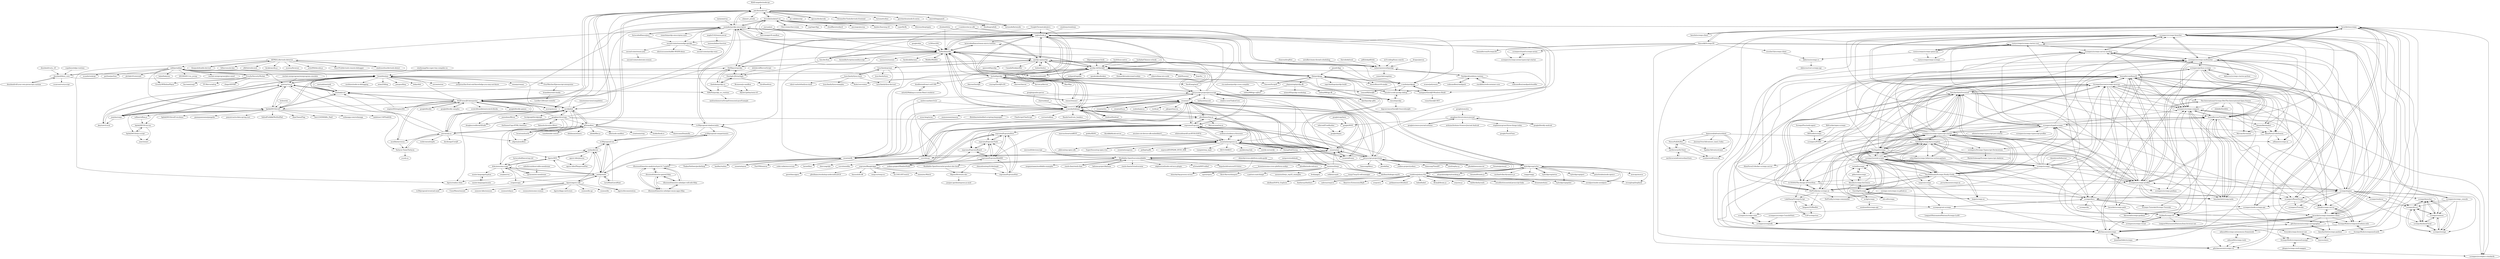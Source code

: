 digraph G {
"patriksimek/vm2" -> "laverdet/isolated-vm"
"patriksimek/vm2" -> "asvd/jailed"
"patriksimek/vm2" -> "gf3/sandbox"
"patriksimek/vm2" -> "justjake/quickjs-emscripten"
"patriksimek/vm2" -> "acornjs/acorn" ["e"=1]
"patriksimek/vm2" -> "NeilFraser/JS-Interpreter"
"patriksimek/vm2" -> "Houfeng/safeify"
"patriksimek/vm2" -> "cilame/v_jstools" ["e"=1]
"patriksimek/vm2" -> "bytenode/bytenode" ["e"=1]
"patriksimek/vm2" -> "ajv-validator/ajv" ["e"=1]
"patriksimek/vm2" -> "apocas/dockerode" ["e"=1]
"patriksimek/vm2" -> "ChromeDevTools/devtools-frontend" ["e"=1]
"patriksimek/vm2" -> "Automattic/kue" ["e"=1]
"patriksimek/vm2" -> "jprichardson/node-fs-extra" ["e"=1]
"patriksimek/vm2" -> "amireh/happypack" ["e"=1]
"saghul/txiki.js" -> "quickjs-ng/quickjs"
"saghul/txiki.js" -> "bellard/quickjs"
"saghul/txiki.js" -> "quickjs-zh/QuickJS"
"saghul/txiki.js" -> "justjake/quickjs-emscripten"
"saghul/txiki.js" -> "DelSkayn/rquickjs"
"saghul/txiki.js" -> "horhof/quickjs"
"saghul/txiki.js" -> "wasm3/wasm3" ["e"=1]
"saghul/txiki.js" -> "ftk/quickjspp"
"saghul/txiki.js" -> "c-smile/quickjspp"
"saghul/txiki.js" -> "koush/vscode-quickjs-debug"
"saghul/txiki.js" -> "second-state/wasmedge-quickjs"
"saghul/txiki.js" -> "mengmo/QuickJS-Windows-Build"
"saghul/txiki.js" -> "svaarala/duktape"
"saghul/txiki.js" -> "boa-dev/boa" ["e"=1]
"saghul/txiki.js" -> "bytecodealliance/wasm-micro-runtime" ["e"=1]
"google/skia" -> "bellard/quickjs" ["e"=1]
"hybridgroup/cylon" -> "rwaldron/johnny-five"
"hybridgroup/cylon" -> "hybridgroup/artoo" ["e"=1]
"hybridgroup/cylon" -> "hybridgroup/gobot" ["e"=1]
"hybridgroup/cylon" -> "jerryscript-project/iotjs"
"hybridgroup/cylon" -> "serialport/node-serialport" ["e"=1]
"hybridgroup/cylon" -> "jerryscript-project/jerryscript"
"hybridgroup/cylon" -> "hybridgroup/gort"
"hybridgroup/cylon" -> "espruino/Espruino"
"hybridgroup/cylon" -> "peterbraden/node-opencv" ["e"=1]
"hybridgroup/cylon" -> "strongloop/loopback" ["e"=1]
"hybridgroup/cylon" -> "moscajs/mosca" ["e"=1]
"hybridgroup/cylon" -> "eduardolundgren/tracking.js" ["e"=1]
"hybridgroup/cylon" -> "firmata/firmata.js" ["e"=1]
"hybridgroup/cylon" -> "michaelvillar/dynamics.js" ["e"=1]
"hybridgroup/cylon" -> "reapp/reapp" ["e"=1]
"Agoric/SES" -> "endojs/Jessie"
"Agoric/SES" -> "agoric-labs/PlaygroundVat"
"Agoric/SES" -> "dckc/awesome-ocap"
"Agoric/SES" -> "ajvincent/es-membrane"
"neonious/lowjs" -> "neonious/lowjs_esp32_examples"
"neonious/lowjs" -> "espruino/Espruino"
"neonious/lowjs" -> "Moddable-OpenSource/moddable"
"neonious/lowjs" -> "nkolban/duktape-esp32"
"neonious/lowjs" -> "fivdi/pigpio" ["e"=1]
"neonious/lowjs" -> "cesanta/mjs"
"neonious/lowjs" -> "wilk/microjob" ["e"=1]
"neonious/lowjs" -> "sqorn/sqorn" ["e"=1]
"neonious/lowjs" -> "ehmicky/log-process-errors"
"neonious/lowjs" -> "Rich-Harris/shimport" ["e"=1]
"neonious/lowjs" -> "z-pattern-matching/z" ["e"=1]
"neonious/lowjs" -> "cesanta/mongoose-os"
"sindresorhus/devtools-detect" -> "AEPKILL/devtools-detector" ["e"=1]
"wechat-miniprogram/miniprogram-simulate" -> "axetroy/vm.js" ["e"=1]
"apocas/dockerode" -> "patriksimek/vm2" ["e"=1]
"RIAEvangelist/node-ipc" -> "patriksimek/vm2" ["e"=1]
"tonyp7/esp32-wifi-manager" -> "nkolban/ESP32_Explorer" ["e"=1]
"google/blockly" -> "NeilFraser/JS-Interpreter" ["e"=1]
"GoogleChromeLabs/jsvu" -> "saghul/txiki.js" ["e"=1]
"GoogleChromeLabs/jsvu" -> "svaarala/duktape" ["e"=1]
"GoogleChromeLabs/jsvu" -> "bellard/quickjs" ["e"=1]
"NeilFraser/JS-Interpreter" -> "Siubaak/sval"
"NeilFraser/JS-Interpreter" -> "jterrace/js.js"
"NeilFraser/JS-Interpreter" -> "acornjs/acorn" ["e"=1]
"NeilFraser/JS-Interpreter" -> "asvd/jailed"
"NeilFraser/JS-Interpreter" -> "google/blockly-samples" ["e"=1]
"NeilFraser/JS-Interpreter" -> "bplok20010/eval5"
"NeilFraser/JS-Interpreter" -> "mozilla/narcissus" ["e"=1]
"NeilFraser/JS-Interpreter" -> "google/blockly" ["e"=1]
"NeilFraser/JS-Interpreter" -> "scratchfoundation/scratch-blocks" ["e"=1]
"NeilFraser/JS-Interpreter" -> "patriksimek/vm2"
"NeilFraser/JS-Interpreter" -> "justjake/quickjs-emscripten"
"NeilFraser/JS-Interpreter" -> "bramblex/jsjs"
"NeilFraser/JS-Interpreter" -> "google/blockly-games" ["e"=1]
"NeilFraser/JS-Interpreter" -> "engine262/engine262" ["e"=1]
"NeilFraser/JS-Interpreter" -> "axetroy/vm.js"
"google/gumbo-parser" -> "svaarala/duktape" ["e"=1]
"google/gumbo-parser" -> "cesanta/v7" ["e"=1]
"tc39/test262" -> "bellard/quickjs" ["e"=1]
"espruino/EspruinoDocs" -> "espruino/EspruinoTools"
"espruino/EspruinoDocs" -> "espruino/EspruinoWebIDE"
"espruino/EspruinoDocs" -> "espruino/EspruinoBoard"
"espruino/EspruinoDocs" -> "espruino/EspruinoHub"
"espruino/EspruinoDocs" -> "espruino/BangleApps"
"pmed/v8pp" -> "ftk/quickjspp" ["e"=1]
"pmed/v8pp" -> "bnoordhuis/v8-cmake" ["e"=1]
"svaarala/duktape" -> "jerryscript-project/jerryscript"
"svaarala/duktape" -> "cesanta/v7"
"svaarala/duktape" -> "cesanta/mjs"
"svaarala/duktape" -> "bellard/quickjs"
"svaarala/duktape" -> "espruino/Espruino"
"svaarala/duktape" -> "ccxvii/mujs"
"svaarala/duktape" -> "wren-lang/wren" ["e"=1]
"svaarala/duktape" -> "memononen/nanovg" ["e"=1]
"svaarala/duktape" -> "dbohdan/embedded-scripting-languages" ["e"=1]
"svaarala/duktape" -> "ChaiScript/ChaiScript" ["e"=1]
"svaarala/duktape" -> "vurtun/nuklear" ["e"=1]
"svaarala/duktape" -> "RandyGaul/cute_headers" ["e"=1]
"svaarala/duktape" -> "gfwilliams/tiny-js"
"svaarala/duktape" -> "saghul/txiki.js"
"svaarala/duktape" -> "litehtml/litehtml" ["e"=1]
"boa-dev/boa" -> "Starlight-JS/starlight" ["e"=1]
"boa-dev/boa" -> "bellard/quickjs" ["e"=1]
"espruino/Espruino" -> "jerryscript-project/jerryscript"
"espruino/Espruino" -> "espruino/BangleApps"
"espruino/Espruino" -> "gfwilliams/tiny-js"
"espruino/Espruino" -> "cesanta/v7"
"espruino/Espruino" -> "svaarala/duktape"
"espruino/Espruino" -> "cesanta/mjs"
"espruino/Espruino" -> "cesanta/mongoose-os"
"espruino/Espruino" -> "espruino/EspruinoWebIDE"
"espruino/Espruino" -> "espruino/EspruinoDocs"
"espruino/Espruino" -> "espruino/EspruinoTools"
"espruino/Espruino" -> "Moddable-OpenSource/moddable"
"espruino/Espruino" -> "espruino/EspruinoBoard"
"espruino/Espruino" -> "nodemcu/nodemcu-firmware" ["e"=1]
"espruino/Espruino" -> "jerryscript-project/iotjs"
"espruino/Espruino" -> "nkolban/duktape-esp32"
"cesanta/v7" -> "cesanta/mjs"
"cesanta/v7" -> "svaarala/duktape"
"cesanta/v7" -> "ccxvii/mujs"
"cesanta/v7" -> "gfwilliams/tiny-js"
"cesanta/v7" -> "cesanta/slre" ["e"=1]
"cesanta/v7" -> "cesanta/mongoose-os"
"cesanta/v7" -> "espruino/Espruino"
"cesanta/v7" -> "cesanta/frozen" ["e"=1]
"cesanta/v7" -> "jerryscript-project/jerryscript"
"cesanta/v7" -> "cesanta/fossa" ["e"=1]
"cesanta/v7" -> "zsaleeba/picoc" ["e"=1]
"cesanta/v7" -> "jerryscript-project/iotjs"
"cesanta/v7" -> "rxi/dyad" ["e"=1]
"cesanta/v7" -> "litehtml/litehtml" ["e"=1]
"cesanta/v7" -> "jakogut/tinyvm" ["e"=1]
"cesanta/frozen" -> "cesanta/v7" ["e"=1]
"cesanta/frozen" -> "cesanta/mongoose-os" ["e"=1]
"cesanta/frozen" -> "cesanta/mjs" ["e"=1]
"ccxvii/mujs" -> "cesanta/v7"
"ccxvii/mujs" -> "cesanta/mjs"
"ccxvii/mujs" -> "ccxvii/minilibs"
"ccxvii/mujs" -> "gfwilliams/tiny-js"
"ccxvii/mujs" -> "svaarala/duktape"
"ccxvii/mujs" -> "zherczeg/sljit" ["e"=1]
"ccxvii/mujs" -> "larmel/lacc" ["e"=1]
"ccxvii/mujs" -> "espruino/Espruino"
"bytecodealliance/wasm-micro-runtime" -> "bellard/quickjs" ["e"=1]
"engine262/engine262" -> "Siubaak/sval" ["e"=1]
"engine262/engine262" -> "NeilFraser/JS-Interpreter" ["e"=1]
"salesforce/observable-membrane" -> "ajvincent/es-membrane" ["e"=1]
"fibjs/fibjs" -> "horhof/quickjs" ["e"=1]
"fibjs/fibjs" -> "quickjs-zh/QuickJS" ["e"=1]
"ErosZy/SecurityWorker" -> "sablejs/sablejs"
"ErosZy/SecurityWorker" -> "FF-Mercurial/ug"
"ErosZy/SecurityWorker" -> "ErosZy/WXInlinePlayer" ["e"=1]
"ErosZy/SecurityWorker" -> "chago/ADVMP" ["e"=1]
"ErosZy/SecurityWorker" -> "fex-team/yog2" ["e"=1]
"3dgen/cppwasm-book" -> "quickjs-zh/QuickJS" ["e"=1]
"axetroy/vm.js" -> "bramblex/jsjs"
"axetroy/vm.js" -> "jkeylu/evil-eval"
"axetroy/vm.js" -> "jrainlau/canjs"
"axetroy/vm.js" -> "Siubaak/sval"
"axetroy/vm.js" -> "bplok20010/eval5"
"axetroy/vm.js" -> "Tachyon-Team/Tachyon"
"ehmicky/cross-platform-node-guide" -> "ehmicky/log-process-errors" ["e"=1]
"ehmicky/cross-platform-node-guide" -> "neonious/lowjs" ["e"=1]
"Moddable-OpenSource/moddable" -> "phoddie/node-red-mcu" ["e"=1]
"Moddable-OpenSource/moddable" -> "Moddable-OpenSource/iot-product-dev-book"
"Moddable-OpenSource/moddable" -> "meganetaaan/moddable-examples"
"Moddable-OpenSource/moddable" -> "cesanta/mjs"
"Moddable-OpenSource/moddable" -> "espruino/Espruino"
"Moddable-OpenSource/moddable" -> "HipsterBrown/xs-dev"
"Moddable-OpenSource/moddable" -> "stack-chan/stack-chan" ["e"=1]
"Moddable-OpenSource/moddable" -> "kaluma-project/kaluma" ["e"=1]
"Moddable-OpenSource/moddable" -> "jerryscript-project/jerryscript"
"Moddable-OpenSource/moddable" -> "nkolban/duktape-esp32"
"Moddable-OpenSource/moddable" -> "neonious/lowjs"
"Moddable-OpenSource/moddable" -> "stack-chan/m5stack-avatar" ["e"=1]
"Moddable-OpenSource/moddable" -> "ralphwetzel/node-red-mcu-plugin" ["e"=1]
"Moddable-OpenSource/moddable" -> "m5stack/M5Unified" ["e"=1]
"Moddable-OpenSource/moddable" -> "ImpulseAdventure/GUIslice" ["e"=1]
"nitin42/Making-a-custom-React-renderer" -> "doodlewind/react-ssd1306" ["e"=1]
"quickjs-zh/QuickJS" -> "bellard/quickjs"
"quickjs-zh/QuickJS" -> "horhof/quickjs"
"quickjs-zh/QuickJS" -> "saghul/txiki.js"
"quickjs-zh/QuickJS" -> "weolar/miniblink49" ["e"=1]
"quickjs-zh/QuickJS" -> "openkraken/kraken" ["e"=1]
"quickjs-zh/QuickJS" -> "theanarkh/understand-nodejs" ["e"=1]
"quickjs-zh/QuickJS" -> "quickjs-ng/quickjs"
"quickjs-zh/QuickJS" -> "yjhjstz/deep-into-node" ["e"=1]
"quickjs-zh/QuickJS" -> "didi/Hummer" ["e"=1]
"quickjs-zh/QuickJS" -> "jerryscript-project/jerryscript"
"quickjs-zh/QuickJS" -> "frejs/fre" ["e"=1]
"quickjs-zh/QuickJS" -> "ftk/quickjspp"
"quickjs-zh/QuickJS" -> "webpack/tapable" ["e"=1]
"quickjs-zh/QuickJS" -> "bramblex/jsjs"
"quickjs-zh/QuickJS" -> "RubyLouvre/anu" ["e"=1]
"ftk/quickjspp" -> "c-smile/quickjspp"
"ftk/quickjspp" -> "mengmo/QuickJS-Windows-Build"
"ftk/quickjspp" -> "quickjs-ng/quickjs"
"ftk/quickjspp" -> "Tencent/ScriptX" ["e"=1]
"ftk/quickjspp" -> "koush/vscode-quickjs-debug"
"ftk/quickjspp" -> "LemonHX/AcidJS"
"ftk/quickjspp" -> "bnoordhuis/v8-cmake"
"ftk/quickjspp" -> "koush/quickjs"
"ftk/quickjspp" -> "napi-bindings/quickjs-build"
"ftk/quickjspp" -> "saghul/txiki.js"
"ftk/quickjspp" -> "shajunxing/quickjs-ffi"
"rustyscreeps/screeps-starter-rust" -> "rustyscreeps/screeps-game-api"
"rustyscreeps/screeps-starter-rust" -> "rustyscreeps/cargo-screeps"
"rustyscreeps/screeps-starter-rust" -> "screepers/screeps-server-mockup"
"rustyscreeps/screeps-starter-rust" -> "screepers/screeps-launcher"
"rustyscreeps/screeps-starter-rust" -> "laverdet/screeps-steamless-client"
"shmuelzon/esp32-ble2mqtt" -> "espruino/EspruinoHub" ["e"=1]
"marcoschwartz/aREST" -> "cesanta/mongoose-os" ["e"=1]
"netgusto/nodebook" -> "neonious/lowjs" ["e"=1]
"cesanta/mjson" -> "cesanta/elk" ["e"=1]
"AEPKILL/devtools-detector" -> "sindresorhus/devtools-detect" ["e"=1]
"AEPKILL/devtools-detector" -> "theajack/disable-devtool" ["e"=1]
"AEPKILL/devtools-detector" -> "fz6m/console-ban" ["e"=1]
"AEPKILL/devtools-detector" -> "sablejs/sablejs"
"AEPKILL/devtools-detector" -> "j4k0xb/webcrack" ["e"=1]
"AEPKILL/devtools-detector" -> "ErosZy/SecurityWorker"
"AEPKILL/devtools-detector" -> "kirakiray/ofa.js" ["e"=1]
"AEPKILL/devtools-detector" -> "mumuy/browser" ["e"=1]
"AEPKILL/devtools-detector" -> "echo094/decode-js" ["e"=1]
"AEPKILL/devtools-detector" -> "Nice-PLQ/devtools-remote-debugger" ["e"=1]
"hxxft/lynx-native" -> "quickjs-zh/QuickJS" ["e"=1]
"theduke/quickjs-rs" -> "DelSkayn/rquickjs"
"theduke/quickjs-rs" -> "HiRoFa/quickjs_es_runtime"
"theduke/quickjs-rs" -> "Starlight-JS/starlight"
"theduke/quickjs-rs" -> "SkylerLipthay/mini-v8"
"ScreepsQuorum/screeps-quorum" -> "bencbartlett/Overmind"
"ScreepsQuorum/screeps-quorum" -> "screepers/screeps-snippets"
"ScreepsQuorum/screeps-quorum" -> "bonzaiferroni/Traveler"
"ScreepsQuorum/screeps-quorum" -> "bonzaiferroni/bonzAI"
"ScreepsQuorum/screeps-quorum" -> "TooAngel/screeps"
"ScreepsQuorum/screeps-quorum" -> "screepers/screeps-profiler"
"ScreepsQuorum/screeps-quorum" -> "AlinaNova21/ZeSwarm"
"ScreepsQuorum/screeps-quorum" -> "glitchassassin/screeps"
"ScreepsQuorum/screeps-quorum" -> "screepers/creeptalk"
"ScreepsQuorum/screeps-quorum" -> "edhaase/screeps-ai"
"ScreepsQuorum/screeps-quorum" -> "kasami/kasamibot"
"ScreepsQuorum/screeps-quorum" -> "screeps/engine"
"ScreepsQuorum/screeps-quorum" -> "screepers/screeps-typescript-starter"
"ScreepsQuorum/screeps-quorum" -> "screeps/docs"
"ScreepsQuorum/screeps-quorum" -> "bencbartlett/creep-tasks"
"lexbor/lexbor" -> "quickjs-ng/quickjs" ["e"=1]
"lexbor/lexbor" -> "svaarala/duktape" ["e"=1]
"horhof/quickjs" -> "quickjs-zh/QuickJS"
"horhof/quickjs" -> "saghul/txiki.js"
"horhof/quickjs" -> "bellard/quickjs"
"horhof/quickjs" -> "doodlewind/react-ssd1306"
"horhof/quickjs" -> "ldarren/QuickJS"
"horhof/quickjs" -> "fibjs/fibjs" ["e"=1]
"horhof/quickjs" -> "koush/vscode-quickjs-debug"
"horhof/quickjs" -> "cesanta/mjs"
"horhof/quickjs" -> "svaarala/duktape"
"horhof/quickjs" -> "NerdLang/nerd" ["e"=1]
"horhof/quickjs" -> "quickjs-ng/quickjs"
"horhof/quickjs" -> "siuying/QuickJS-iOS" ["e"=1]
"horhof/quickjs" -> "cherow/cherow" ["e"=1]
"horhof/quickjs" -> "litehtml/litehtml" ["e"=1]
"horhof/quickjs" -> "farrow-js/farrow" ["e"=1]
"chearon/dropflow" -> "sebastianwessel/quickjs" ["e"=1]
"cesanta/slre" -> "cesanta/v7" ["e"=1]
"HoPGoldy/my-screeps-ai" -> "lc150303/The-design-of-OverDom"
"HoPGoldy/my-screeps-ai" -> "bencbartlett/Overmind"
"HoPGoldy/my-screeps-ai" -> "LokiSharp/ScreepsScript"
"HoPGoldy/my-screeps-ai" -> "screepers/screeps-typescript-starter"
"HoPGoldy/my-screeps-ai" -> "HoPGoldy/screeps-commander"
"HoPGoldy/my-screeps-ai" -> "TooAngel/screeps"
"HoPGoldy/my-screeps-ai" -> "fangxm233/BeeBot"
"HoPGoldy/my-screeps-ai" -> "bencbartlett/creep-tasks"
"HoPGoldy/my-screeps-ai" -> "ScreepsQuorum/screeps-quorum"
"HoPGoldy/my-screeps-ai" -> "Tim-Pohlmann/Screeps-Nooby-Guide"
"HoPGoldy/my-screeps-ai" -> "screepers/screeps-server-mockup"
"LavaMoat/LavaMoat" -> "endojs/endo" ["e"=1]
"LavaMoat/LavaMoat" -> "tc39/proposal-ses" ["e"=1]
"bramblex/jsjs" -> "axetroy/vm.js"
"bramblex/jsjs" -> "jrainlau/canjs"
"bramblex/jsjs" -> "bplok20010/eval5"
"bramblex/jsjs" -> "RubyLouvre/anu" ["e"=1]
"bramblex/jsjs" -> "Siubaak/sval"
"bramblex/jsjs" -> "estree/estree" ["e"=1]
"bramblex/jsjs" -> "jkeylu/evil-eval"
"bramblex/jsjs" -> "acornjs/acorn" ["e"=1]
"bramblex/jsjs" -> "justjavac/the-front-end-knowledge-you-may-not-know" ["e"=1]
"bramblex/jsjs" -> "OverWatcherX/javascript-interpreter"
"bramblex/jsjs" -> "remaxjs/remax" ["e"=1]
"bramblex/jsjs" -> "nswbmw/node-in-debugging" ["e"=1]
"bramblex/jsjs" -> "atian25/blog" ["e"=1]
"bramblex/jsjs" -> "joeyguo/blog" ["e"=1]
"bramblex/jsjs" -> "dobjs/dob" ["e"=1]
"jrainlau/canjs" -> "axetroy/vm.js"
"jrainlau/canjs" -> "jkeylu/evil-eval"
"jrainlau/canjs" -> "bramblex/jsjs"
"jrainlau/canjs" -> "bplok20010/eval5"
"Tachyon-Team/Tachyon" -> "jterrace/js.js"
"Tachyon-Team/Tachyon" -> "js-js/js.js"
"meriyah/meriyah" -> "Siubaak/sval" ["e"=1]
"firmata/protocol" -> "rwaldron/johnny-five" ["e"=1]
"kaluma-project/kaluma" -> "Moddable-OpenSource/moddable" ["e"=1]
"jkeylu/evil-eval" -> "axetroy/vm.js"
"endojs/Jessie" -> "Agoric/SES"
"endojs/Jessie" -> "agoric-labs/jessica"
"endojs/Jessie" -> "agoric-labs/PlaygroundVat"
"endojs/Jessie" -> "endojs/endo"
"endojs/Jessie" -> "tc39/proposal-ses"
"ScreepsMods/screepsmod-admin-utils" -> "ScreepsMods/screepsmod-auth"
"ScreepsMods/screepsmod-admin-utils" -> "Jomik/screeps-server"
"ScreepsMods/screepsmod-admin-utils" -> "ScreepsMods/screepsmod-mongo"
"ScreepsMods/screepsmod-admin-utils" -> "admon84/screeps-autonomous-framework"
"espruino/EspruinoWebIDE" -> "espruino/EspruinoTools"
"espruino/EspruinoWebIDE" -> "espruino/EspruinoDocs"
"espruino/EspruinoWebIDE" -> "espruino/EspruinoBoard"
"espruino/EspruinoWebIDE" -> "espruino/BangleApps"
"Siubaak/sval" -> "NeilFraser/JS-Interpreter"
"Siubaak/sval" -> "axetroy/vm.js"
"Siubaak/sval" -> "bplok20010/eval5"
"Siubaak/sval" -> "bramblex/jsjs"
"espruino/EspruinoBoard" -> "espruino/EspruinoTools"
"espruino/EspruinoBoard" -> "espruino/EspruinoWebIDE"
"kasami/kasamibot" -> "AlinaNova21/ZeSwarm"
"kasami/kasamibot" -> "Mirroar/hivemind"
"NexusNull/ALBot" -> "earthiverse/ALClient"
"NexusNull/ALBot" -> "numbereself/caracAL"
"NexusNull/ALBot" -> "Spadar/AdventureLand"
"screepers/screeps-launcher" -> "laverdet/screeps-steamless-client"
"screepers/screeps-launcher" -> "screepers/screeps-server-mockup"
"screepers/screeps-launcher" -> "laverdet/xxscreeps"
"screepers/screeps-launcher" -> "screepers/screeps-multimeter"
"screepers/screeps-launcher" -> "ScreepsMods/screepsmod-admin-utils"
"screepers/screeps-launcher" -> "ScreepsMods/screepsmod-auth"
"screepers/screeps-launcher" -> "AlinaNova21/docker-screeps-server"
"screepers/screeps-launcher" -> "bonzaiferroni/Traveler"
"screepers/screeps-launcher" -> "glitchassassin/screeps"
"screepers/screeps-launcher" -> "rustyscreeps/screeps-game-api"
"screepers/screeps-launcher" -> "screepers/screeps-snippets"
"screepers/screeps-launcher" -> "screepers/typed-screeps"
"screepers/screeps-launcher" -> "bencbartlett/screeps-packrat"
"screepers/screeps-launcher" -> "rustyscreeps/screeps-starter-rust"
"screepers/screeps-launcher" -> "Jomik/screeps-server"
"thmsndk/Screeps3D" -> "laverdet/xxscreeps"
"thmsndk/Screeps3D" -> "bonzaiferroni/Screeps3D"
"thmsndk/Screeps3D" -> "laverdet/screeps-steamless-client"
"thmsndk/Screeps3D" -> "screepers/screeps-snippets"
"thmsndk/Screeps3D" -> "glitchassassin/screeps-viz"
"thmsndk/Screeps3D" -> "screepers/screeps-arena-typescript-starter"
"thmsndk/Screeps3D" -> "ricochet1k/screeps-client"
"thmsndk/Screeps3D" -> "screepers/typed-screeps-arena"
"bramblex/react-hooks" -> "Lucifier129/react-stateful"
"rustyscreeps/screeps-game-api" -> "rustyscreeps/screeps-starter-rust"
"rustyscreeps/screeps-game-api" -> "rustyscreeps/cargo-screeps"
"rustyscreeps/screeps-game-api" -> "daboross/screeps-rs"
"rustyscreeps/screeps-game-api" -> "screepers/screeps-launcher"
"AlinaNova21/ZeSwarm" -> "edhaase/screeps-ai"
"AlinaNova21/ZeSwarm" -> "screepers/screepers-standards"
"AlinaNova21/ZeSwarm" -> "screepers/POSIS"
"RiftLurker/open-screeps" -> "MDLeide/screeps"
"RiftLurker/open-screeps" -> "screepers/POSIS"
"MDLeide/screeps" -> "screepers/POSIS"
"monte-language/monte" -> "monte-language/typhon"
"bencbartlett/creep-tasks" -> "screepers/screeps-snippets"
"bencbartlett/creep-tasks" -> "bonzaiferroni/Traveler"
"screepers/screeps-server-mockup" -> "screepers/screeps-multimeter"
"screepers/screeps-server-mockup" -> "screepers/screeps-snippets"
"screepers/screeps-server-mockup" -> "screepers/screeps-launcher"
"monte-language/typhon" -> "monte-language/monte"
"screeps/renderer" -> "screeps/driver"
"screeps-cn/screeps-cn.github.io" -> "HoPGoldy/screeps-commander"
"tinnvec/aints" -> "Esryok/screeps-browser-ext"
"keeshii/screeps-client" -> "laverdet/xxscreeps"
"JonathanSafer/screeps" -> "glitchassassin/screeps"
"cesanta/elk" -> "cesanta/mjs"
"cesanta/elk" -> "cesanta/mjson" ["e"=1]
"cesanta/elk" -> "illusionofchaos/ios-analyticsd-pre14.7-exploit"
"cesanta/elk" -> "FastVM/minivm" ["e"=1]
"cesanta/elk" -> "saghul/txiki.js"
"cesanta/elk" -> "coder-mike/microvium"
"cesanta/elk" -> "espruino/Espruino"
"cesanta/elk" -> "svaarala/duktape"
"cesanta/elk" -> "bellard/quickjs"
"cesanta/elk" -> "jerryscript-project/jerryscript"
"cesanta/elk" -> "ThakeeNathees/pocketlang" ["e"=1]
"cesanta/elk" -> "quickjs-ng/quickjs"
"cesanta/elk" -> "cesanta/v7"
"cesanta/elk" -> "larmel/lacc" ["e"=1]
"cesanta/elk" -> "landley/toybox" ["e"=1]
"bellard/quickjs" -> "quickjs-zh/QuickJS"
"bellard/quickjs" -> "quickjs-ng/quickjs"
"bellard/quickjs" -> "saghul/txiki.js"
"bellard/quickjs" -> "svaarala/duktape"
"bellard/quickjs" -> "jerryscript-project/jerryscript"
"bellard/quickjs" -> "wasm3/wasm3" ["e"=1]
"bellard/quickjs" -> "bytecodealliance/wasm-micro-runtime" ["e"=1]
"bellard/quickjs" -> "acornjs/acorn" ["e"=1]
"bellard/quickjs" -> "wasmerio/wasmer" ["e"=1]
"bellard/quickjs" -> "boa-dev/boa" ["e"=1]
"bellard/quickjs" -> "facebook/hermes" ["e"=1]
"bellard/quickjs" -> "justjake/quickjs-emscripten"
"bellard/quickjs" -> "weolar/miniblink49" ["e"=1]
"bellard/quickjs" -> "WebKit/WebKit" ["e"=1]
"bellard/quickjs" -> "AssemblyScript/assemblyscript" ["e"=1]
"nodemcu/nodemcu-firmware" -> "cesanta/mongoose-os" ["e"=1]
"wasm3/wasm3" -> "bellard/quickjs" ["e"=1]
"wasm3/wasm3" -> "saghul/txiki.js" ["e"=1]
"doodlewind/react-ssd1306" -> "nitin42/Making-a-custom-React-renderer" ["e"=1]
"cesanta/mongoose-os" -> "cesanta/mjs"
"cesanta/mongoose-os" -> "cesanta/v7"
"cesanta/mongoose-os" -> "SmingHub/Sming" ["e"=1]
"cesanta/mongoose-os" -> "nodemcu/nodemcu-firmware" ["e"=1]
"cesanta/mongoose-os" -> "pfalcon/esp-open-sdk" ["e"=1]
"cesanta/mongoose-os" -> "espruino/Espruino"
"cesanta/mongoose-os" -> "SuperHouse/esp-open-rtos" ["e"=1]
"cesanta/mongoose-os" -> "cesanta/mongoose" ["e"=1]
"cesanta/mongoose-os" -> "pellepl/spiffs" ["e"=1]
"cesanta/mongoose-os" -> "espressif/ESP8266_RTOS_SDK" ["e"=1]
"cesanta/mongoose-os" -> "tuanpmt/esp_mqtt" ["e"=1]
"cesanta/mongoose-os" -> "cesanta/frozen" ["e"=1]
"cesanta/mongoose-os" -> "RIOT-OS/RIOT" ["e"=1]
"cesanta/mongoose-os" -> "jeelabs/esp-link" ["e"=1]
"cesanta/mongoose-os" -> "contiki-os/contiki" ["e"=1]
"espruino/BangleApps" -> "espruino/Espruino"
"espruino/BangleApps" -> "espruino/EspruinoWebIDE"
"espruino/BangleApps" -> "espruino/EspruinoDocs"
"espruino/BangleApps" -> "espruino/EspruinoTools"
"espruino/BangleApps" -> "gfwilliams/workshop-nodeconfeu2019"
"espruino/BangleApps" -> "espruino/EspruinoHub"
"espruino/BangleApps" -> "fanoush/ds-d6" ["e"=1]
"espruino/BangleApps" -> "espruino/EspruinoBoard"
"espruino/BangleApps" -> "wasp-os/wasp-os" ["e"=1]
"espruino/BangleApps" -> "atc1441/ATCwatch" ["e"=1]
"espruino/BangleApps" -> "enaon/eucWatch" ["e"=1]
"espruino/EspruinoTools" -> "espruino/EspruinoWebIDE"
"espruino/EspruinoTools" -> "espruino/EspruinoBoard"
"espruino/EspruinoTools" -> "espruino/EspruinoDocs"
"gioblu/PJON" -> "cesanta/mongoose-os" ["e"=1]
"charto/nbind" -> "svaarala/duktape" ["e"=1]
"nebrius/raspi-io" -> "rwaldron/johnny-five" ["e"=1]
"lc150303/The-design-of-OverDom" -> "HoPGoldy/my-screeps-ai"
"lc150303/The-design-of-OverDom" -> "LokiSharp/ScreepsScript"
"lc150303/The-design-of-OverDom" -> "screepers/screeps-multimeter"
"lc150303/The-design-of-OverDom" -> "bencbartlett/Overmind"
"lc150303/The-design-of-OverDom" -> "bencbartlett/creep-tasks"
"tc39/proposal-compartments" -> "tc39/proposal-ses"
"sablejs/sablejs" -> "ErosZy/SecurityWorker"
"sablejs/sablejs" -> "bplok20010/eval5"
"sablejs/sablejs" -> "ecomfe/reskript" ["e"=1]
"sablejs/sablejs" -> "Siubaak/sval"
"sablejs/sablejs" -> "perfsee/perfsee" ["e"=1]
"sablejs/sablejs" -> "plctlab/v8-internals" ["e"=1]
"sablejs/sablejs" -> "ErosZy/WXInlinePlayer" ["e"=1]
"sablejs/sablejs" -> "yodaos-project/ShadowNode" ["e"=1]
"sablejs/sablejs" -> "babel/babylon" ["e"=1]
"sablejs/sablejs" -> "axetroy/vm.js"
"sablejs/sablejs" -> "2833844911/cy_jsvmp" ["e"=1]
"sablejs/sablejs" -> "bramblex/jsjs"
"sablejs/sablejs" -> "wechat-miniprogram/glass-easel" ["e"=1]
"denoland/rusty_v8" -> "denoland/deno_core" ["e"=1]
"remoteinterview/compilebox" -> "asvd/jailed" ["e"=1]
"asvd/jailed" -> "patriksimek/vm2"
"asvd/jailed" -> "gf3/sandbox"
"asvd/jailed" -> "NeilFraser/JS-Interpreter"
"asvd/jailed" -> "bcoe/sandcastle"
"asvd/jailed" -> "eligrey/jsandbox"
"asvd/jailed" -> "justjake/quickjs-emscripten"
"asvd/jailed" -> "jterrace/js.js"
"asvd/jailed" -> "googlearchive/caja"
"asvd/jailed" -> "douglascrockford/ADsafe" ["e"=1]
"asvd/jailed" -> "joewalnes/filtrex" ["e"=1]
"asvd/jailed" -> "Agoric/realms-shim" ["e"=1]
"asvd/jailed" -> "levelgraph/levelgraph" ["e"=1]
"Agoric/agoric-sdk" -> "endojs/endo"
"Agoric/agoric-sdk" -> "Agoric/dapp-card-store"
"Agoric/agoric-sdk" -> "cosmos/ibc-go" ["e"=1]
"Agoric/agoric-sdk" -> "Agoric/documentation"
"Agoric/agoric-sdk" -> "dckc/awesome-ocap"
"Agoric/agoric-sdk" -> "endojs/Jessie"
"Agoric/agoric-sdk" -> "cosmos/ibc" ["e"=1]
"Agoric/agoric-sdk" -> "CosmWasm/wasmd" ["e"=1]
"Agoric/agoric-sdk" -> "osmosis-labs/osmosis" ["e"=1]
"Agoric/agoric-sdk" -> "cosmos/relayer" ["e"=1]
"Agoric/agoric-sdk" -> "cosmos/awesome-cosmos" ["e"=1]
"just-js/just" -> "bellard/quickjs" ["e"=1]
"just-js/just" -> "saghul/txiki.js" ["e"=1]
"Garethp/ScreepsAutocomplete" -> "screepers/screeps-typescript-starter"
"Garethp/ScreepsAutocomplete" -> "TooAngel/screeps"
"Garethp/ScreepsAutocomplete" -> "screepers/screeps-profiler"
"Garethp/ScreepsAutocomplete" -> "Garethp/Screeps"
"Garethp/ScreepsAutocomplete" -> "bonzaiferroni/bonzAI"
"Garethp/ScreepsAutocomplete" -> "bencbartlett/Overmind"
"Garethp/ScreepsAutocomplete" -> "screeps/grunt-screeps"
"Garethp/ScreepsAutocomplete" -> "screeps/screeps"
"Garethp/ScreepsAutocomplete" -> "Tim-Pohlmann/Screeps-Nooby-Guide"
"Garethp/ScreepsAutocomplete" -> "screeps/tutorial-scripts"
"Garethp/ScreepsAutocomplete" -> "screepers/typed-screeps"
"Garethp/ScreepsAutocomplete" -> "cyberblast/screeps.behaviour-action-pattern"
"Garethp/ScreepsAutocomplete" -> "Akuukis/screeps-bot-brave"
"Garethp/ScreepsAutocomplete" -> "screepers/screeps-grafana"
"Garethp/ScreepsAutocomplete" -> "screepers/Screeps-Typescript-Declarations"
"google/blockly-samples" -> "NeilFraser/JS-Interpreter" ["e"=1]
"google/blockly-games" -> "NeilFraser/JS-Interpreter" ["e"=1]
"zsaleeba/picoc" -> "cesanta/v7" ["e"=1]
"justjake/quickjs-emscripten" -> "sebastianwessel/quickjs"
"justjake/quickjs-emscripten" -> "reearth/quickjs-emscripten-sync"
"justjake/quickjs-emscripten" -> "saghul/txiki.js"
"justjake/quickjs-emscripten" -> "maple3142/wasm-jseval"
"justjake/quickjs-emscripten" -> "quickjs-ng/quickjs"
"justjake/quickjs-emscripten" -> "bytecodealliance/javy" ["e"=1]
"justjake/quickjs-emscripten" -> "second-state/wasmedge-quickjs"
"justjake/quickjs-emscripten" -> "laverdet/isolated-vm"
"justjake/quickjs-emscripten" -> "bellard/quickjs"
"justjake/quickjs-emscripten" -> "tc39/proposal-shadowrealm" ["e"=1]
"justjake/quickjs-emscripten" -> "DelSkayn/rquickjs"
"justjake/quickjs-emscripten" -> "Agoric/realms-shim" ["e"=1]
"justjake/quickjs-emscripten" -> "Siubaak/sval"
"justjake/quickjs-emscripten" -> "fulcrumapp/v8-sandbox"
"justjake/quickjs-emscripten" -> "patriksimek/vm2"
"liriliri/chii" -> "bplok20010/eval5" ["e"=1]
"inferred/FreeBuilder" -> "google/depan" ["e"=1]
"bytecodealliance/cap-std" -> "dckc/awesome-ocap" ["e"=1]
"elsaland/elsa" -> "saghul/txiki.js" ["e"=1]
"elsaland/elsa" -> "bellard/quickjs" ["e"=1]
"koush/quickjs" -> "koush/vscode-quickjs-debug"
"koush/quickjs" -> "bigconvience/QuickJS-SourceInsight"
"koush/vscode-quickjs-debug" -> "koush/quickjs"
"jterrace/js.js" -> "Tachyon-Team/Tachyon"
"jterrace/js.js" -> "NeilFraser/JS-Interpreter"
"jterrace/js.js" -> "axetroy/vm.js"
"jterrace/js.js" -> "rocktronica/tmpltr" ["e"=1]
"jterrace/js.js" -> "gf3/sandbox"
"jterrace/js.js" -> "mozilla/narcissus" ["e"=1]
"jterrace/js.js" -> "derdesign/CoreJS" ["e"=1]
"jterrace/js.js" -> "asvd/jailed"
"jterrace/js.js" -> "eligrey/jsandbox"
"jterrace/js.js" -> "Siubaak/sval"
"maple3142/wasm-jseval" -> "taowen/define-function"
"Moddable-OpenSource/iot-product-dev-book" -> "HipsterBrown/xs-dev"
"Bromeon/js-sandbox" -> "SkylerLipthay/mini-v8"
"admon84/screeps-autonomous-framework" -> "admon84/screeps-tools"
"bplok20010/eval5" -> "peacetrue/ra-data-spring-rest" ["e"=1]
"bplok20010/eval5" -> "SaltedFishkkk/WeiXinIPad" ["e"=1]
"bplok20010/eval5" -> "AlanCheen/Flap" ["e"=1]
"bplok20010/eval5" -> "Siubaak/sval"
"bplok20010/eval5" -> "ben1234560/k8s_PaaS" ["e"=1]
"bplok20010/eval5" -> "axetroy/vm.js"
"bplok20010/eval5" -> "sulianapp-com/sulianapp" ["e"=1]
"bplok20010/eval5" -> "ambition119/FlinkSQL" ["e"=1]
"bplok20010/eval5" -> "bramblex/jsjs"
"bplok20010/eval5" -> "bplok20010/taro-script"
"bplok20010/eval5" -> "jrainlau/canjs"
"bplok20010/eval5" -> "refline/refline.js" ["e"=1]
"bplok20010/eval5" -> "bplok20010/eval5-wx-demo"
"bplok20010/eval5" -> "bplok20010/vue-toy"
"bplok20010/eval5" -> "gnanquanmama/pangolin" ["e"=1]
"DelSkayn/rquickjs" -> "theduke/quickjs-rs"
"DelSkayn/rquickjs" -> "HiRoFa/quickjs_es_runtime"
"DelSkayn/rquickjs" -> "Starlight-JS/starlight"
"DelSkayn/rquickjs" -> "quickjs-ng/quickjs"
"DelSkayn/rquickjs" -> "denoland/deno_core"
"DelSkayn/rquickjs" -> "saghul/txiki.js"
"laverdet/xxscreeps" -> "laverdet/screeps-steamless-client"
"laverdet/xxscreeps" -> "glitchassassin/screeps-viz"
"laverdet/xxscreeps" -> "thmsndk/Screeps3D"
"laverdet/xxscreeps" -> "keeshii/screeps-client"
"laverdet/xxscreeps" -> "screepers/node-screeps-api"
"laverdet/xxscreeps" -> "screepers/screepers-standards"
"laverdet/xxscreeps" -> "screepers/screeps-multimeter"
"laverdet/xxscreeps" -> "bencbartlett/screeps-packrat"
"laverdet/xxscreeps" -> "screepers/screeps-launcher"
"laverdet/xxscreeps" -> "glitchassassin/screeps-cartographer"
"avdg/screeps" -> "estelsmith/screeps-api"
"avdg/screeps" -> "sscholl/screeps"
"endojs/endo" -> "endojs/Jessie"
"endojs/endo" -> "LavaMoat/LavaMoat" ["e"=1]
"endojs/endo" -> "tc39/proposal-ses"
"endojs/endo" -> "Agoric/SES"
"endojs/endo" -> "ocapn/ocapn"
"endojs/endo" -> "Agoric/agoric-sdk"
"endojs/endo" -> "dckc/awesome-ocap"
"endojs/endo" -> "tc39/proposal-compartments"
"endojs/endo" -> "tc39/proposal-shadowrealm" ["e"=1]
"endojs/endo" -> "Agoric/realms-shim" ["e"=1]
"endojs/endo" -> "Agoric/documentation"
"OverWatcherX/javascript-interpreter" -> "bramblex/react-hooks"
"second-state/wasm-joey" -> "second-state/substrate-ewasm" ["e"=1]
"mengmo/QuickJS-Windows-Build" -> "c-smile/quickjspp"
"mengmo/QuickJS-Windows-Build" -> "vmas/QuickJS.NET"
"Garethp/Screeps" -> "Akuukis/screeps-bot-brave"
"Garethp/Screeps" -> "beije/screeps-ai"
"Garethp/Screeps" -> "wk-cof/screeps"
"Garethp/Screeps" -> "avdg/screeps"
"Garethp/Screeps" -> "Garethp/ScreepsAutocomplete"
"Garethp/Screeps" -> "bonzaiferroni/bonzAI"
"earthiverse/adventureland-bots" -> "earthiverse/ALClient"
"HiRoFa/quickjs_es_runtime" -> "andrieshiemstra/ScriptExtensionLayerExample"
"glitchassassin/screeps" -> "glitchassassin/screeps-cartographer"
"glitchassassin/screeps" -> "JonathanSafer/screeps"
"glitchassassin/screeps" -> "laverdet/screeps-steamless-client"
"glitchassassin/screeps" -> "The-International-Screeps-Bot/The-International-Open-Source"
"glitchassassin/screeps" -> "glitchassassin/screeps-viz"
"ratboy666/qjs-ffi" -> "Qard/quickjs-glfw"
"LokiSharp/ScreepsScript" -> "UoP-screeps/uos"
"LokiSharp/ScreepsScript" -> "fangxm233/BeeBot"
"UoP-screeps/uos" -> "LokiSharp/ScreepsScript"
"fangxm233/BeeBot" -> "UoP-screeps/uos"
"bplok20010/taro-script" -> "neact/neact"
"bplok20010/taro-script" -> "bplok20010/vue-toy"
"bplok20010/vue-toy" -> "bplok20010/taro-script"
"bplok20010/vue-toy" -> "neact/neact"
"ocapn/ocapn" -> "tc39/proposal-eventual-send"
"jerryscript-project/iotjs" -> "jerryscript-project/jerryscript"
"jerryscript-project/iotjs" -> "hybridgroup/cylon"
"jerryscript-project/iotjs" -> "phodal/awesome-iot" ["e"=1]
"jerryscript-project/iotjs" -> "espruino/Espruino"
"jerryscript-project/iotjs" -> "Samsung/libtuv" ["e"=1]
"jerryscript-project/iotjs" -> "yodaos-project/ShadowNode" ["e"=1]
"jerryscript-project/iotjs" -> "cesanta/v7"
"jerryscript-project/iotjs" -> "rwaldron/johnny-five"
"jerryscript-project/iotjs" -> "cesanta/mjs"
"jerryscript-project/iotjs" -> "phodal/lan" ["e"=1]
"jerryscript-project/iotjs" -> "svaarala/duktape"
"jerryscript-project/iotjs" -> "yodaos-project/yodaos" ["e"=1]
"jerryscript-project/iotjs" -> "Samsung/TizenRT" ["e"=1]
"jerryscript-project/iotjs" -> "cesanta/mongoose-os"
"jerryscript-project/iotjs" -> "intel/zephyr.js" ["e"=1]
"rwaldron/johnny-five" -> "hybridgroup/cylon"
"rwaldron/johnny-five" -> "serialport/node-serialport" ["e"=1]
"rwaldron/johnny-five" -> "hybridgroup/gobot" ["e"=1]
"rwaldron/johnny-five" -> "Reactive-Extensions/RxJS" ["e"=1]
"rwaldron/johnny-five" -> "avajs/ava" ["e"=1]
"rwaldron/johnny-five" -> "petkaantonov/bluebird" ["e"=1]
"rwaldron/johnny-five" -> "strongloop/loopback" ["e"=1]
"rwaldron/johnny-five" -> "nebrius/raspi-io" ["e"=1]
"rwaldron/johnny-five" -> "babel/babel" ["e"=1]
"rwaldron/johnny-five" -> "BrainJS/brain.js" ["e"=1]
"rwaldron/johnny-five" -> "nwjs/nw.js" ["e"=1]
"rwaldron/johnny-five" -> "balderdashy/sails" ["e"=1]
"rwaldron/johnny-five" -> "ericelliott/essential-javascript-links" ["e"=1]
"rwaldron/johnny-five" -> "firmata/arduino" ["e"=1]
"rwaldron/johnny-five" -> "feathersjs/feathers" ["e"=1]
"tc39/proposal-ses" -> "tc39/proposal-compartments"
"tc39/proposal-ses" -> "endojs/Jessie"
"tc39/proposal-ses" -> "endojs/endo"
"googlearchive/caja" -> "theSmaw/Caja-HTML-Sanitizer" ["e"=1]
"googlearchive/caja" -> "Agoric/SES"
"googlearchive/caja" -> "asvd/jailed"
"googlearchive/caja" -> "tc39/proposal-shadowrealm" ["e"=1]
"googlearchive/caja" -> "jterrace/js.js"
"googlearchive/caja" -> "YahooArchive/xss-filters" ["e"=1]
"googlearchive/caja" -> "douglascrockford/ADsafe" ["e"=1]
"googlearchive/caja" -> "NeilFraser/JS-Interpreter"
"googlearchive/caja" -> "gf3/sandbox"
"googlearchive/caja" -> "dckc/awesome-ocap"
"googlearchive/caja" -> "patriksimek/vm2"
"googlearchive/caja" -> "google/MOE"
"jerryscript-project/jerryscript" -> "jerryscript-project/iotjs"
"jerryscript-project/jerryscript" -> "svaarala/duktape"
"jerryscript-project/jerryscript" -> "espruino/Espruino"
"jerryscript-project/jerryscript" -> "bellard/quickjs"
"jerryscript-project/jerryscript" -> "cesanta/v7"
"jerryscript-project/jerryscript" -> "cesanta/mjs"
"jerryscript-project/jerryscript" -> "hathach/tinyusb" ["e"=1]
"jerryscript-project/jerryscript" -> "chakra-core/ChakraCore" ["e"=1]
"jerryscript-project/jerryscript" -> "quickjs-zh/QuickJS"
"jerryscript-project/jerryscript" -> "bytecodealliance/wasm-micro-runtime" ["e"=1]
"jerryscript-project/jerryscript" -> "cesanta/mongoose-os"
"jerryscript-project/jerryscript" -> "wasm3/wasm3" ["e"=1]
"jerryscript-project/jerryscript" -> "rwaldron/johnny-five"
"jerryscript-project/jerryscript" -> "saghul/txiki.js"
"jerryscript-project/jerryscript" -> "hybridgroup/cylon"
"codesandbox/sandpack" -> "Sandpack/nodebox-runtime" ["e"=1]
"stackblitz/webcontainer-core" -> "Sandpack/nodebox-runtime" ["e"=1]
"WebKit/WebKit" -> "bellard/quickjs" ["e"=1]
"c-smile/sciter-js-sdk" -> "saghul/txiki.js" ["e"=1]
"c-smile/sciter-js-sdk" -> "c-smile/quickjspp" ["e"=1]
"c-smile/sciter-js-sdk" -> "bellard/quickjs" ["e"=1]
"firmata/arduino" -> "rwaldron/johnny-five" ["e"=1]
"Chevrotain/chevrotain" -> "laverdet/isolated-vm" ["e"=1]
"second-state/wasmedge-quickjs" -> "HiRoFa/quickjs_es_runtime"
"second-state/wasmedge-quickjs" -> "electrocucaracha/k8s-WASM-demo"
"second-state/wasmedge-quickjs" -> "second-state/wasm-joey"
"second-state/wasmedge-quickjs" -> "second-state/quickjs-wasi"
"theajack/disable-devtool" -> "AEPKILL/devtools-detector" ["e"=1]
"YahooArchive/xss-filters" -> "googlearchive/caja" ["e"=1]
"blynkkk/blynk-server" -> "cesanta/mongoose-os" ["e"=1]
"bytecodealliance/javy" -> "second-state/wasmedge-quickjs" ["e"=1]
"bytecodealliance/javy" -> "justjake/quickjs-emscripten" ["e"=1]
"The-International-Screeps-Bot/The-International-Open-Source" -> "glitchassassin/screeps"
"The-International-Screeps-Bot/The-International-Open-Source" -> "shibdib/SlothBot"
"The-International-Screeps-Bot/The-International-Open-Source" -> "screepers/screeps-snippets"
"The-International-Screeps-Bot/The-International-Open-Source" -> "Mirroar/hivemind"
"The-International-Screeps-Bot/The-International-Open-Source" -> "JonathanSafer/screeps"
"The-International-Screeps-Bot/The-International-Open-Source" -> "Jomik/screeps-server"
"The-International-Screeps-Bot/The-International-Open-Source" -> "glitchassassin/screeps-cartographer"
"The-International-Screeps-Bot/The-International-Open-Source" -> "Screeps-Tutorials/Screeps-Tutorials"
"stack-chan/stack-chan" -> "Moddable-OpenSource/moddable" ["e"=1]
"SmingHub/Sming" -> "cesanta/mongoose-os" ["e"=1]
"SuperHouse/esp-open-rtos" -> "cesanta/mongoose-os" ["e"=1]
"astoilkov/main-thread-scheduling" -> "sebastianwessel/quickjs" ["e"=1]
"refline/refline.js" -> "bplok20010/vue-toy" ["e"=1]
"google/MOE" -> "google/depan"
"laverdet/screeps-steamless-client" -> "laverdet/xxscreeps"
"laverdet/screeps-steamless-client" -> "Jomik/screeps-server"
"laverdet/screeps-steamless-client" -> "bencbartlett/screeps-packrat"
"laverdet/screeps-steamless-client" -> "ScreepsMods/screepsmod-admin-utils"
"laverdet/screeps-steamless-client" -> "glitchassassin/screeps-viz"
"laverdet/screeps-steamless-client" -> "glitchassassin/screeps"
"laverdet/screeps-steamless-client" -> "glitchassassin/screeps-cartographer"
"laverdet/screeps-steamless-client" -> "screepers/screeps-launcher"
"beije/screeps-ai" -> "Garethp/Screeps"
"beije/screeps-ai" -> "laverdet/screeps-path"
"screeps/grunt-screeps" -> "screeps/docs"
"screeps/grunt-screeps" -> "ScreepsMods/screepsmod-admin-utils"
"screeps/grunt-screeps" -> "LeagueOfAutomatedNations/Screeps-LoAN"
"screeps/grunt-screeps" -> "screepers/screeps-stats"
"gfwilliams/tiny-js" -> "cesanta/v7"
"gfwilliams/tiny-js" -> "espruino/Espruino"
"gfwilliams/tiny-js" -> "MarcoLizza/tiny-js"
"gfwilliams/tiny-js" -> "ccxvii/mujs"
"gfwilliams/tiny-js" -> "cesanta/mjs"
"gfwilliams/tiny-js" -> "svaarala/duktape"
"Tencent/ScriptX" -> "ftk/quickjspp" ["e"=1]
"Starlight-JS/starlight" -> "theduke/quickjs-rs"
"Starlight-JS/starlight" -> "DelSkayn/rquickjs"
"Starlight-JS/starlight" -> "chc4/lineiform"
"ctn-malone/quickjs-cross-compiler" -> "ratboy666/qjs-sqlite3"
"admon84/screeps-tools" -> "admon84/screeps-autonomous-framework"
"admon84/screeps-tools" -> "glitchassassin/screeps-viz"
"screepers/typed-screeps-arena" -> "screepers/screeps-arena-typescript-starter"
"glitchassassin/screeps-viz" -> "screepers/screepers-standards"
"screepers/screeps-arena-typescript-starter" -> "screepers/typed-screeps-arena"
"c-smile/quickjspp" -> "mengmo/QuickJS-Windows-Build"
"c-smile/quickjspp" -> "ftk/quickjspp"
"c-smile/quickjspp" -> "LemonHX/AcidJS"
"c-smile/quickjspp" -> "koush/vscode-quickjs-debug"
"Akuukis/screeps-bot-brave" -> "Garethp/Screeps"
"Akuukis/screeps-bot-brave" -> "gdborton/screeps"
"Akuukis/screeps-bot-brave" -> "wk-cof/screeps"
"Akuukis/screeps-bot-brave" -> "sscholl/screeps"
"shajunxing/quickjs-ffi" -> "ratboy666/qjs-ffi"
"shajunxing/quickjs-ffi" -> "ratboy666/qjs-sqlite3"
"shajunxing/quickjs-ffi" -> "mtasic85/quickjs-workshop"
"bencbartlett/screeps-packrat" -> "glitchassassin/screeps-cartographer"
"bencbartlett/screeps-packrat" -> "tinnvec/aints"
"earthiverse/ALClient" -> "earthiverse/adventureland-bots"
"earthiverse/ALClient" -> "NexusNull/ALBot"
"earthiverse/ALClient" -> "numbereself/caracAL"
"luohaha/Chinese-uvbook" -> "quickjs-zh/QuickJS" ["e"=1]
"phodal/awesome-iot" -> "jerryscript-project/iotjs" ["e"=1]
"alshdavid/BorrowScript" -> "Starlight-JS/starlight" ["e"=1]
"TooAngel/screeps" -> "bencbartlett/Overmind"
"TooAngel/screeps" -> "Garethp/ScreepsAutocomplete"
"TooAngel/screeps" -> "bonzaiferroni/bonzAI"
"TooAngel/screeps" -> "ScreepsQuorum/screeps-quorum"
"TooAngel/screeps" -> "screepers/screeps-typescript-starter"
"TooAngel/screeps" -> "bonzaiferroni/Traveler"
"TooAngel/screeps" -> "HoPGoldy/my-screeps-ai"
"TooAngel/screeps" -> "screepers/screeps-profiler"
"TooAngel/screeps" -> "screeps/screeps"
"TooAngel/screeps" -> "Tim-Pohlmann/Screeps-Nooby-Guide"
"TooAngel/screeps" -> "screeps/tutorial-scripts"
"TooAngel/screeps" -> "cyberblast/screeps.behaviour-action-pattern"
"TooAngel/screeps" -> "Garethp/Screeps"
"TooAngel/screeps" -> "lc150303/The-design-of-OverDom"
"TooAngel/screeps" -> "screepers/screeps-multimeter"
"gf3/sandbox" -> "bcoe/sandcastle"
"gf3/sandbox" -> "asvd/jailed"
"gf3/sandbox" -> "eligrey/jsandbox"
"gf3/sandbox" -> "tsmith/node-control" ["e"=1]
"gf3/sandbox" -> "patriksimek/vm2"
"gf3/sandbox" -> "tblobaum/nQuery" ["e"=1]
"gf3/sandbox" -> "ebidel/filer.js" ["e"=1]
"gf3/sandbox" -> "hflw/node-sandbox"
"gf3/sandbox" -> "creationix/step" ["e"=1]
"gf3/sandbox" -> "jterrace/js.js"
"gf3/sandbox" -> "hookio/hook.io" ["e"=1]
"gf3/sandbox" -> "dnewcome/Donatello" ["e"=1]
"microsoft/devicescript" -> "Moddable-OpenSource/moddable" ["e"=1]
"windowjs/windowjs" -> "saghul/txiki.js" ["e"=1]
"bcoe/awesome-cross-platform-nodejs" -> "ehmicky/log-process-errors" ["e"=1]
"aws/aws-iot-device-sdk-embedded-C" -> "cesanta/mongoose-os" ["e"=1]
"screepers/screeps-profiler" -> "bonzaiferroni/Traveler"
"screepers/screeps-profiler" -> "bonzaiferroni/bonzAI"
"screepers/screeps-profiler" -> "screepers/screeps-stats"
"screepers/screeps-profiler" -> "screepers/screeps-multimeter"
"screepers/screeps-profiler" -> "screepers/RoomVisual"
"screepers/screeps-profiler" -> "laverdet/screeps-path"
"screepers/screeps-profiler" -> "screepers/screeps-typescript-starter"
"screepers/screeps-profiler" -> "screepers/screeps-server-mockup"
"screepers/screeps-profiler" -> "screepers/screeps-grafana"
"screepers/screeps-profiler" -> "screepers/screeps-snippets"
"screepers/screeps-profiler" -> "screeps/engine"
"screepers/screeps-profiler" -> "bkconrad/screeps-grafana"
"screepers/screeps-profiler" -> "stybbe/Screeps-SC"
"screepers/screeps-profiler" -> "Garethp/ScreepsAutocomplete"
"screepers/screeps-profiler" -> "screepers/typed-screeps"
"illusionofchaos/ios-gamed-0day" -> "illusionofchaos/ios-nehelper-enum-apps-0day"
"illusionofchaos/ios-gamed-0day" -> "illusionofchaos/ios-nehelper-wifi-info-0day"
"illusionofchaos/ios-gamed-0day" -> "illusionofchaos/ios-analyticsd-pre14.7-exploit"
"HipsterBrown/xs-dev" -> "juniper-garden/express-js-mod"
"Jomik/screeps-server" -> "ScreepsMods/screepsmod-admin-utils"
"Jomik/screeps-server" -> "laverdet/screeps-steamless-client"
"illusionofchaos/ios-nehelper-wifi-info-0day" -> "illusionofchaos/ios-nehelper-enum-apps-0day"
"illusionofchaos/ios-nehelper-wifi-info-0day" -> "illusionofchaos/ios-gamed-0day"
"illusionofchaos/ios-nehelper-wifi-info-0day" -> "illusionofchaos/ios-analyticsd-pre14.7-exploit"
"sscholl/screeps" -> "gdborton/screeps"
"illusionofchaos/ios-nehelper-enum-apps-0day" -> "illusionofchaos/ios-nehelper-wifi-info-0day"
"illusionofchaos/ios-nehelper-enum-apps-0day" -> "illusionofchaos/ios-gamed-0day"
"illusionofchaos/ios-nehelper-enum-apps-0day" -> "illusionofchaos/ios-analyticsd-pre14.7-exploit"
"gdborton/screeps" -> "Akuukis/screeps-bot-brave"
"gdborton/screeps" -> "sscholl/screeps"
"illusionofchaos/ios-analyticsd-pre14.7-exploit" -> "illusionofchaos/ios-nehelper-enum-apps-0day"
"illusionofchaos/ios-analyticsd-pre14.7-exploit" -> "illusionofchaos/ios-nehelper-wifi-info-0day"
"illusionofchaos/ios-analyticsd-pre14.7-exploit" -> "illusionofchaos/ios-gamed-0day"
"laverdet/screeps-path" -> "bkconrad/screeps-grafana"
"ccxvii/minilibs" -> "garettbass/gpuc"
"google/nomulus" -> "googlearchive/science-journal" ["e"=1]
"tantaraio/voy" -> "justjake/quickjs-emscripten" ["e"=1]
"denoland/roll-your-own-javascript-runtime" -> "denoland/deno_core"
"tc39/proposal-shadowrealm" -> "tc39/proposal-compartments" ["e"=1]
"tc39/proposal-shadowrealm" -> "tc39/proposal-ses" ["e"=1]
"tc39/proposal-shadowrealm" -> "justjake/quickjs-emscripten" ["e"=1]
"tc39/proposal-shadowrealm" -> "endojs/endo" ["e"=1]
"hybridgroup/artoo" -> "hybridgroup/cylon" ["e"=1]
"screeps/tutorial-scripts" -> "Tim-Pohlmann/Screeps-Nooby-Guide"
"screeps/tutorial-scripts" -> "TooAngel/screeps"
"screeps/tutorial-scripts" -> "Garethp/ScreepsAutocomplete"
"screeps/tutorial-scripts" -> "Garethp/Screeps"
"screeps/tutorial-scripts" -> "screeps/screeps"
"screeps/tutorial-scripts" -> "bencbartlett/Overmind"
"screeps/tutorial-scripts" -> "ScreepsQuorum/screeps-quorum"
"screeps/tutorial-scripts" -> "beije/screeps-ai"
"screeps/tutorial-scripts" -> "screeps/grunt-screeps"
"screeps/tutorial-scripts" -> "screepers/screeps-typescript-starter"
"screeps/tutorial-scripts" -> "screeps/docs"
"screeps/tutorial-scripts" -> "lc150303/The-design-of-OverDom"
"screeps/tutorial-scripts" -> "tanjera/screeps"
"screeps/tutorial-scripts" -> "AlinaNova21/docker-screeps-server"
"screeps/tutorial-scripts" -> "screeps/engine"
"thevahidal/soul" -> "sebastianwessel/quickjs" ["e"=1]
"google/blockly-android" -> "googlearchive/science-journal" ["e"=1]
"Sandpack/nodebox-runtime" -> "codesandbox/sandpack-bundler"
"Sandpack/nodebox-runtime" -> "codesandbox/sandpack" ["e"=1]
"Sandpack/nodebox-runtime" -> "sebastianwessel/quickjs"
"Sandpack/nodebox-runtime" -> "stackblitz/webcontainer-core" ["e"=1]
"Sandpack/nodebox-runtime" -> "evanw/polywasm" ["e"=1]
"screepers/python-screeps" -> "screepers/screeps_console"
"screepers/python-screeps" -> "daboross/screeps-starter-python"
"screepers/python-screeps" -> "screepers/screeps-multimeter"
"screepers/python-screeps" -> "bkconrad/screeps-grafana"
"screepers/python-screeps" -> "laverdet/screeps-path"
"screepers/python-screeps" -> "screepers/screeps-stats"
"screepers/python-screeps" -> "bonzaiferroni/bonzAI"
"screepers/python-screeps" -> "screepers/node-screeps-api"
"screepers/python-screeps" -> "screepers/RoomVisual"
"screepers/screeps_console" -> "screepers/python-screeps"
"screepers/screeps_console" -> "screeps/driver"
"screepers/screeps_console" -> "screepers/creeptalk"
"screepers/screeps_console" -> "screeps/common"
"screepers/screeps_console" -> "screeps/storage"
"supabase/edge-runtime" -> "denoland/deno_core" ["e"=1]
"screepers/Screeps-Typescript-Declarations" -> "MarkoSulamagi/Screeps-typescript-skeleton"
"google/science-journal-arduino" -> "googlearchive/science-journal"
"glitchassassin/screeps-cartographer" -> "glitchassassin/screeps"
"glitchassassin/screeps-cartographer" -> "bencbartlett/screeps-packrat"
"denoland/deno_core" -> "denoland/roll-your-own-javascript-runtime"
"denoland/deno_core" -> "HiRoFa/quickjs_es_runtime"
"denoland/deno_core" -> "rscarson/rustyscript"
"denoland/deno_core" -> "DelSkayn/rquickjs"
"google/copybara" -> "google/MOE" ["e"=1]
"weolar/miniblink49" -> "quickjs-zh/QuickJS" ["e"=1]
"weolar/miniblink49" -> "bellard/quickjs" ["e"=1]
"pdfslick/pdfslick" -> "sebastianwessel/quickjs" ["e"=1]
"andrei-markeev/ts2c" -> "svaarala/duktape" ["e"=1]
"andrei-markeev/ts2c" -> "cesanta/elk" ["e"=1]
"Tim-Pohlmann/Screeps-Nooby-Guide" -> "bencbartlett/Overmind"
"Tim-Pohlmann/Screeps-Nooby-Guide" -> "beije/screeps-ai"
"Tim-Pohlmann/Screeps-Nooby-Guide" -> "Garethp/ScreepsAutocomplete"
"Tim-Pohlmann/Screeps-Nooby-Guide" -> "TooAngel/screeps"
"Tim-Pohlmann/Screeps-Nooby-Guide" -> "screeps/tutorial-scripts"
"Tim-Pohlmann/Screeps-Nooby-Guide" -> "bonzaiferroni/bonzAI"
"Tim-Pohlmann/Screeps-Nooby-Guide" -> "screepers/screeps-profiler"
"Tim-Pohlmann/Screeps-Nooby-Guide" -> "screepers/screeps-typescript-starter"
"Tim-Pohlmann/Screeps-Nooby-Guide" -> "HoPGoldy/my-screeps-ai"
"Tim-Pohlmann/Screeps-Nooby-Guide" -> "tanjera/screeps"
"Tim-Pohlmann/Screeps-Nooby-Guide" -> "Garethp/Screeps"
"Tim-Pohlmann/Screeps-Nooby-Guide" -> "lc150303/The-design-of-OverDom"
"Tim-Pohlmann/Screeps-Nooby-Guide" -> "screeps/docs"
"Tim-Pohlmann/Screeps-Nooby-Guide" -> "jerroydmoore/screeps-ai"
"Tim-Pohlmann/Screeps-Nooby-Guide" -> "ScreepsQuorum/screeps-quorum"
"screepers/screeps-typescript-starter" -> "screepers/typed-screeps"
"screepers/screeps-typescript-starter" -> "screepers/screeps-profiler"
"screepers/screeps-typescript-starter" -> "bencbartlett/Overmind"
"screepers/screeps-typescript-starter" -> "Garethp/ScreepsAutocomplete"
"screepers/screeps-typescript-starter" -> "HoPGoldy/my-screeps-ai"
"screepers/screeps-typescript-starter" -> "bonzaiferroni/Traveler"
"screepers/screeps-typescript-starter" -> "TooAngel/screeps"
"screepers/screeps-typescript-starter" -> "screepers/Screeps-Typescript-Declarations"
"screepers/screeps-typescript-starter" -> "bonzaiferroni/bonzAI"
"screepers/screeps-typescript-starter" -> "screepers/screeps-launcher"
"screepers/screeps-typescript-starter" -> "bencbartlett/creep-tasks"
"screepers/screeps-typescript-starter" -> "screepers/screeps-server-mockup"
"screepers/screeps-typescript-starter" -> "ScreepsQuorum/screeps-quorum"
"screepers/screeps-typescript-starter" -> "glitchassassin/screeps"
"screepers/screeps-typescript-starter" -> "Tim-Pohlmann/Screeps-Nooby-Guide"
"starkwang/the-super-tiny-compiler-cn" -> "bramblex/jsjs" ["e"=1]
"googlearchive/science-journal" -> "google/science-journal-arduino"
"googlearchive/science-journal" -> "arduino/Arduino-Science-Journal-Android"
"googlearchive/science-journal" -> "google/blockly-android" ["e"=1]
"googlearchive/science-journal" -> "google/MOE"
"googlearchive/science-journal" -> "stephenmcgruer/three-things-today"
"kaansoral/adventureland" -> "JourneyOver/Adventure_Land_Codes"
"kaansoral/adventureland" -> "earthiverse/ALClient"
"kaansoral/adventureland" -> "Spadar/AdventureLand"
"kaansoral/adventureland" -> "NexusNull/ALBot"
"kaansoral/adventureland" -> "edhaase/screeps-ai"
"kaansoral/adventureland" -> "numbereself/caracAL"
"screepers/screeps-stats" -> "screepers/creeptalk"
"screepers/node-screeps-api" -> "glitchassassin/screeps-viz"
"screepers/node-screeps-api" -> "stybbe/Screeps-SC"
"screepers/node-screeps-api" -> "laverdet/xxscreeps"
"tanjera/screeps" -> "glitchassassin/screeps"
"screepers/screeps-ConsoleStats" -> "screepers/creeptalk"
"cyberblast/screeps.behaviour-action-pattern" -> "bonzaiferroni/bonzAI"
"cyberblast/screeps.behaviour-action-pattern" -> "stybbe/Screeps-SC"
"cyberblast/screeps.behaviour-action-pattern" -> "sscholl/screeps"
"screepers/screeps-grafana" -> "screepers/screeps-snippets"
"screepers/creeptalk" -> "screepers/screeps-stats"
"ScreepsPlus/node-agent" -> "MDLeide/screeps"
"quickjs-ng/quickjs" -> "saghul/txiki.js"
"quickjs-ng/quickjs" -> "bellard/quickjs"
"quickjs-ng/quickjs" -> "ftk/quickjspp"
"quickjs-ng/quickjs" -> "DelSkayn/rquickjs"
"quickjs-ng/quickjs" -> "c-smile/quickjspp"
"quickjs-ng/quickjs" -> "justjake/quickjs-emscripten"
"quickjs-ng/quickjs" -> "openwebf/quickjs"
"quickjs-ng/quickjs" -> "quickjs-zh/QuickJS"
"quickjs-ng/quickjs" -> "koush/vscode-quickjs-debug"
"quickjs-ng/quickjs" -> "lexbor/lexbor" ["e"=1]
"quickjs-ng/quickjs" -> "sebastianwessel/quickjs"
"quickjs-ng/quickjs" -> "CanadaHonk/porffor" ["e"=1]
"quickjs-ng/quickjs" -> "lynx-family/primjs"
"quickjs-ng/quickjs" -> "Tencent/ScriptX" ["e"=1]
"quickjs-ng/quickjs" -> "koush/quickjs"
"m31coding/fuzzy-search" -> "sebastianwessel/quickjs" ["e"=1]
"NerdLang/nerd" -> "bellard/quickjs" ["e"=1]
"NerdLang/nerd" -> "jerryscript-project/jerryscript" ["e"=1]
"NerdLang/nerd" -> "saghul/txiki.js" ["e"=1]
"whitecatboard/Lua-RTOS-ESP32" -> "cesanta/mongoose-os" ["e"=1]
"danielyxie/bitburner" -> "screeps/screeps" ["e"=1]
"screeps/screeps" -> "Garethp/ScreepsAutocomplete"
"screeps/screeps" -> "TooAngel/screeps"
"screeps/screeps" -> "bencbartlett/Overmind"
"screeps/screeps" -> "screepers/screeps-typescript-starter"
"screeps/screeps" -> "screeps/tutorial-scripts"
"screeps/screeps" -> "screeps/engine"
"screeps/screeps" -> "screepers/screeps-profiler"
"screeps/screeps" -> "screepers/typed-screeps"
"screeps/screeps" -> "ScreepsQuorum/screeps-quorum"
"screeps/screeps" -> "rustyscreeps/screeps-starter-rust"
"screeps/screeps" -> "screeps/docs"
"screeps/screeps" -> "screepers/screeps-launcher"
"screeps/screeps" -> "Tim-Pohlmann/Screeps-Nooby-Guide"
"screeps/screeps" -> "HoPGoldy/my-screeps-ai"
"screeps/screeps" -> "bonzaiferroni/bonzAI"
"nkolban/duktape-esp32" -> "nkolban/ESP32_Explorer"
"cesanta/mjs" -> "cesanta/v7"
"cesanta/mjs" -> "cesanta/mongoose-os"
"cesanta/mjs" -> "svaarala/duktape"
"cesanta/mjs" -> "cesanta/elk"
"cesanta/mjs" -> "ccxvii/mujs"
"cesanta/mjs" -> "espruino/Espruino"
"cesanta/mjs" -> "jerryscript-project/jerryscript"
"cesanta/mjs" -> "nkolban/duktape-esp32"
"cesanta/mjs" -> "gfwilliams/tiny-js"
"cesanta/mjs" -> "Moddable-OpenSource/moddable"
"cesanta/mjs" -> "cesanta/frozen" ["e"=1]
"cesanta/mjs" -> "jerryscript-project/iotjs"
"cesanta/mjs" -> "saghul/txiki.js"
"cesanta/mjs" -> "quickjs-zh/QuickJS"
"cesanta/mjs" -> "horhof/quickjs"
"dckc/awesome-ocap" -> "ocapn/ocapn"
"dckc/awesome-ocap" -> "Agoric/SES"
"dckc/awesome-ocap" -> "sorpaas/rux" ["e"=1]
"dckc/awesome-ocap" -> "endojs/Jessie"
"dckc/awesome-ocap" -> "endojs/endo"
"dckc/awesome-ocap" -> "monte-language/typhon"
"dckc/awesome-ocap" -> "ajvincent/es-membrane"
"espruino/EspruinoHub" -> "espruino/EspruinoTools"
"espruino/EspruinoHub" -> "espruino/EspruinoDocs"
"espruino/EspruinoHub" -> "espruino/EspruinoWebIDE"
"daboross/screeps-starter-python" -> "screepers/python-screeps"
"daboross/screeps-starter-python" -> "rustyscreeps/screeps-starter-rust"
"screeps/backend-local" -> "screeps/storage"
"screeps/backend-local" -> "screeps/driver"
"screeps/backend-local" -> "screeps/launcher"
"screeps/backend-local" -> "screeps/common"
"screeps/driver" -> "screeps/storage"
"screeps/driver" -> "screeps/launcher"
"screeps/driver" -> "screeps/backend-local"
"screeps/driver" -> "screeps/common"
"screeps/storage" -> "screeps/backend-local"
"screeps/storage" -> "screeps/driver"
"screeps/storage" -> "screeps/launcher"
"screeps/storage" -> "screeps/common"
"screeps/common" -> "screeps/storage"
"screeps/common" -> "screeps/backend-local"
"screeps/common" -> "screeps/driver"
"screeps/common" -> "screeps/launcher"
"screeps/launcher" -> "screeps/storage"
"screeps/launcher" -> "screeps/driver"
"screeps/launcher" -> "screeps/backend-local"
"screeps/launcher" -> "screeps/common"
"screeps/engine" -> "screeps/driver"
"screeps/engine" -> "screeps/backend-local"
"screeps/engine" -> "screeps/common"
"screeps/engine" -> "screeps/storage"
"screeps/engine" -> "screeps/launcher"
"screeps/engine" -> "bonzaiferroni/bonzAI"
"screeps/engine" -> "screeps/renderer"
"screeps/engine" -> "screeps/docs"
"screeps/engine" -> "screepers/screeps-profiler"
"screeps/engine" -> "screepers/RoomVisual"
"screeps/engine" -> "screepers/node-screeps-api"
"screeps/engine" -> "screepers/screeps-snippets"
"screeps/engine" -> "stybbe/Screeps-SC"
"screeps/engine" -> "laverdet/xxscreeps"
"screeps/engine" -> "screepers/screeps-multimeter"
"screepers/screeps-multimeter" -> "screepers/screeps-server-mockup"
"screepers/screeps-multimeter" -> "screepers/Traveler"
"screepers/screeps-multimeter" -> "screepers/python-screeps"
"screepers/screeps-multimeter" -> "laverdet/xxscreeps"
"screepers/screeps-multimeter" -> "laverdet/screeps-steamless-client"
"screepers/screeps-multimeter" -> "screepers/screeps-profiler"
"screepers/screeps-multimeter" -> "screepers/RoomVisual"
"screepers/screeps-multimeter" -> "screepers/screeps-launcher"
"screepers/screeps-multimeter" -> "edhaase/screeps-ai"
"screepers/screeps-multimeter" -> "screepers/screeps-snippets"
"bcoe/sandcastle" -> "gf3/sandbox"
"screepers/screeps-visual" -> "stybbe/Screeps-SC"
"stybbe/Screeps-SC" -> "screepers/screeps-visual"
"stybbe/Screeps-SC" -> "Esryok/screeps-browser-ext"
"stybbe/Screeps-SC" -> "LeagueOfAutomatedNations/loan-browser-ext"
"jkingry/screeps-mod-mapgen" -> "ScreepsMods/screepsmod-mongo"
"AlinaNova21/docker-screeps-server" -> "screepers/screeps-multimeter"
"bonzaiferroni/bonzAI" -> "bonzaiferroni/Traveler"
"bonzaiferroni/bonzAI" -> "screepers/screeps-snippets"
"bonzaiferroni/bonzAI" -> "stybbe/Screeps-SC"
"bonzaiferroni/bonzAI" -> "cyberblast/screeps.behaviour-action-pattern"
"bonzaiferroni/bonzAI" -> "screepers/screeps-profiler"
"bonzaiferroni/bonzAI" -> "AlinaNova21/ZeSwarm"
"bonzaiferroni/bonzAI" -> "screepers/POSIS"
"bonzaiferroni/bonzAI" -> "screeps/engine"
"bonzaiferroni/bonzAI" -> "ScreepsQuorum/screeps-quorum"
"bonzaiferroni/bonzAI" -> "kasami/kasamibot"
"bonzaiferroni/bonzAI" -> "screepers/creeptalk"
"bonzaiferroni/bonzAI" -> "screepers/screeps-visual"
"bonzaiferroni/bonzAI" -> "screepers/python-screeps"
"bonzaiferroni/bonzAI" -> "screepers/screeps-grafana"
"bonzaiferroni/bonzAI" -> "glitchassassin/screeps"
"ScreepsMods/screepsmod-auth" -> "ScreepsMods/screepsmod-admin-utils"
"ScreepsMods/screepsmod-auth" -> "ScreepsMods/screepsmod-mongo"
"Esryok/screeps-browser-ext" -> "tinnvec/aints"
"serialport/node-serialport" -> "rwaldron/johnny-five" ["e"=1]
"serialport/node-serialport" -> "hybridgroup/cylon" ["e"=1]
"drogus/jawsm" -> "sebastianwessel/quickjs" ["e"=1]
"sebastianwessel/quickjs" -> "justjake/quickjs-emscripten"
"sebastianwessel/quickjs" -> "Sandpack/nodebox-runtime"
"sebastianwessel/quickjs" -> "zumerlab/snapdom"
"bencbartlett/Overmind" -> "TooAngel/screeps"
"bencbartlett/Overmind" -> "ScreepsQuorum/screeps-quorum"
"bencbartlett/Overmind" -> "HoPGoldy/my-screeps-ai"
"bencbartlett/Overmind" -> "screepers/screeps-typescript-starter"
"bencbartlett/Overmind" -> "bonzaiferroni/bonzAI"
"bencbartlett/Overmind" -> "screepers/screeps-profiler"
"bencbartlett/Overmind" -> "Tim-Pohlmann/Screeps-Nooby-Guide"
"bencbartlett/Overmind" -> "bonzaiferroni/Traveler"
"bencbartlett/Overmind" -> "bencbartlett/creep-tasks"
"bencbartlett/Overmind" -> "screepers/screeps-snippets"
"bencbartlett/Overmind" -> "lc150303/The-design-of-OverDom"
"bencbartlett/Overmind" -> "Garethp/ScreepsAutocomplete"
"bencbartlett/Overmind" -> "The-International-Screeps-Bot/The-International-Open-Source"
"bencbartlett/Overmind" -> "screepers/screeps-multimeter"
"bencbartlett/Overmind" -> "glitchassassin/screeps"
"ricochet1k/screeps-client" -> "daboross/screeps-rs"
"stephenmcgruer/three-things-today" -> "google/TouchTime"
"daboross/screeps-rs" -> "daboross/rust-screeps-api"
"screeps/docs" -> "screeps/grunt-screeps"
"screeps/docs" -> "ScreepsMods/screepsmod-mongo"
"screeps/docs" -> "screepers/screeps-server-mockup"
"screeps/docs" -> "screeps/engine"
"screeps/docs" -> "Screeps-Tutorials/Screeps-Tutorials"
"screeps/docs" -> "ScreepsMods/screepsmod-admin-utils"
"screeps/docs" -> "screeps/ide"
"screeps/docs" -> "screepers/node-screeps-api"
"screepers/screeps-snippets" -> "bonzaiferroni/bonzAI"
"screepers/screeps-snippets" -> "bonzaiferroni/Traveler"
"screepers/screeps-snippets" -> "Jomik/screeps-server"
"screepers/screeps-snippets" -> "glitchassassin/screeps"
"screepers/screeps-snippets" -> "stybbe/Screeps-SC"
"screepers/screeps-snippets" -> "bencbartlett/creep-tasks"
"screepers/screeps-snippets" -> "screepers/screepers-standards"
"screepers/screeps-snippets" -> "screepers/screeps-server-mockup"
"screepers/screeps-snippets" -> "AlinaNova21/ZeSwarm"
"laverdet/isolated-vm" -> "patriksimek/vm2"
"laverdet/isolated-vm" -> "justjake/quickjs-emscripten"
"laverdet/isolated-vm" -> "Houfeng/safeify"
"laverdet/isolated-vm" -> "fulcrumapp/v8-sandbox"
"laverdet/isolated-vm" -> "rogchap/v8go" ["e"=1]
"laverdet/isolated-vm" -> "cloudflare/workerd" ["e"=1]
"laverdet/isolated-vm" -> "piscinajs/piscina" ["e"=1]
"laverdet/isolated-vm" -> "Chevrotain/chevrotain" ["e"=1]
"laverdet/isolated-vm" -> "danbev/learning-v8" ["e"=1]
"laverdet/isolated-vm" -> "tc39/proposal-shadowrealm" ["e"=1]
"laverdet/isolated-vm" -> "laverdet/xxscreeps"
"laverdet/isolated-vm" -> "superfly/fly" ["e"=1]
"laverdet/isolated-vm" -> "thlorenz/deoptigate" ["e"=1]
"laverdet/isolated-vm" -> "bytenode/bytenode" ["e"=1]
"laverdet/isolated-vm" -> "NeilFraser/JS-Interpreter"
"lynx-family/primjs" -> "lynx-family/lynx-stack"
"lynx-family/primjs" -> "lynx-family/lynx-devtool"
"lynx-family/primjs" -> "lynx-family/lynx" ["e"=1]
"lynx-family/primjs" -> "quickjs-ng/quickjs"
"lynx-family/lynx-stack" -> "lynx-family/primjs"
"lynx-family/lynx-stack" -> "lynx-family/lynx-devtool"
"lynx-family/lynx-stack" -> "rahul-vashishtha/lynx-stack"
"lynx-family/lynx-stack" -> "lynx-family/lynx-examples"
"mozilla/narcissus" -> "Tachyon-Team/Tachyon" ["e"=1]
"mozilla/narcissus" -> "NeilFraser/JS-Interpreter" ["e"=1]
"screepers/typed-screeps" -> "screepers/screeps-typescript-starter"
"screepers/typed-screeps" -> "bonzaiferroni/Traveler"
"screepers/typed-screeps" -> "screepers/screeps-server-mockup"
"screepers/typed-screeps" -> "screepers/screeps-profiler"
"screepers/typed-screeps" -> "laverdet/xxscreeps"
"screepers/typed-screeps" -> "glitchassassin/screeps"
"screepers/typed-screeps" -> "eduter/screeps-typescript-jest-starter"
"screepers/typed-screeps" -> "screepers/screeps-launcher"
"screepers/typed-screeps" -> "screepers/screeps-snippets"
"screepers/typed-screeps" -> "screepers/screeps-typescript-profiler"
"screepers/typed-screeps" -> "screepers/screeps-multimeter"
"screepers/typed-screeps" -> "AlinaNova21/ZeSwarm"
"screepers/typed-screeps" -> "screepers/RoomVisual"
"screepers/typed-screeps" -> "screepers/Screeps-Typescript-Declarations"
"screepers/typed-screeps" -> "rustyscreeps/screeps-starter-rust"
"screepers/RoomVisual" -> "screepers/Traveler"
"screepers/RoomVisual" -> "Jomik/screeps-server"
"screepers/RoomVisual" -> "glitchassassin/screeps-viz"
"bonzaiferroni/Traveler" -> "bonzaiferroni/bonzAI"
"bonzaiferroni/Traveler" -> "screepers/screeps-profiler"
"bonzaiferroni/Traveler" -> "screepers/screeps-snippets"
"bonzaiferroni/Traveler" -> "bencbartlett/creep-tasks"
"bonzaiferroni/Traveler" -> "screepers/RoomVisual"
"bonzaiferroni/Traveler" -> "ScreepsQuorum/screeps-quorum"
"bonzaiferroni/Traveler" -> "ScreepsMods/screepsmod-admin-utils"
"bonzaiferroni/Traveler" -> "screepers/typed-screeps"
"bonzaiferroni/Traveler" -> "Jomik/screeps-server"
"bonzaiferroni/Traveler" -> "kasami/kasamibot"
"ScreepsMods/screepsmod-mongo" -> "jkingry/screeps-mod-mapgen"
"patriksimek/vm2" ["l"="-22.241,-42.168"]
"laverdet/isolated-vm" ["l"="-22.163,-42.15"]
"asvd/jailed" ["l"="-22.248,-42.144"]
"gf3/sandbox" ["l"="-22.245,-42.122"]
"justjake/quickjs-emscripten" ["l"="-22.241,-42.257"]
"acornjs/acorn" ["l"="2.932,-30.164", "c"=1206]
"NeilFraser/JS-Interpreter" ["l"="-22.197,-42.177"]
"Houfeng/safeify" ["l"="-22.184,-42.112"]
"cilame/v_jstools" ["l"="48.096,22.078", "c"=380]
"bytenode/bytenode" ["l"="41.181,8.825", "c"=499]
"ajv-validator/ajv" ["l"="-0.297,-34.039", "c"=110]
"apocas/dockerode" ["l"="-0.391,-33.947", "c"=110]
"ChromeDevTools/devtools-frontend" ["l"="25.842,-25.57", "c"=32]
"Automattic/kue" ["l"="-0.146,-34.02", "c"=110]
"jprichardson/node-fs-extra" ["l"="-0.591,-35.919", "c"=498]
"amireh/happypack" ["l"="0.345,-29.217", "c"=12]
"saghul/txiki.js" ["l"="-22.285,-42.367"]
"quickjs-ng/quickjs" ["l"="-22.293,-42.34"]
"bellard/quickjs" ["l"="-22.224,-42.369"]
"quickjs-zh/QuickJS" ["l"="-22.254,-42.389"]
"DelSkayn/rquickjs" ["l"="-22.347,-42.3"]
"horhof/quickjs" ["l"="-22.299,-42.406"]
"wasm3/wasm3" ["l"="-8.065,-7.715", "c"=691]
"ftk/quickjspp" ["l"="-22.343,-42.354"]
"c-smile/quickjspp" ["l"="-22.337,-42.371"]
"koush/vscode-quickjs-debug" ["l"="-22.319,-42.359"]
"second-state/wasmedge-quickjs" ["l"="-22.306,-42.285"]
"mengmo/QuickJS-Windows-Build" ["l"="-22.356,-42.38"]
"svaarala/duktape" ["l"="-22.263,-42.443"]
"boa-dev/boa" ["l"="-4.504,-30.012", "c"=4]
"bytecodealliance/wasm-micro-runtime" ["l"="-8.07,-7.751", "c"=691]
"google/skia" ["l"="-23.711,-27.517", "c"=26]
"hybridgroup/cylon" ["l"="-22.174,-42.55"]
"rwaldron/johnny-five" ["l"="-22.177,-42.598"]
"hybridgroup/artoo" ["l"="4.542,-37.514", "c"=1]
"hybridgroup/gobot" ["l"="-16.27,-45.753", "c"=1284]
"jerryscript-project/iotjs" ["l"="-22.204,-42.512"]
"serialport/node-serialport" ["l"="-16.188,-45.22", "c"=1252]
"jerryscript-project/jerryscript" ["l"="-22.205,-42.464"]
"hybridgroup/gort" ["l"="-22.105,-42.59"]
"espruino/Espruino" ["l"="-22.246,-42.508"]
"peterbraden/node-opencv" ["l"="-31.578,-35.557", "c"=272]
"strongloop/loopback" ["l"="-0.218,-34.264", "c"=110]
"moscajs/mosca" ["l"="-17.661,-44.929", "c"=550]
"eduardolundgren/tracking.js" ["l"="-31.549,-35.671", "c"=272]
"firmata/firmata.js" ["l"="-15.514,-40.925", "c"=210]
"michaelvillar/dynamics.js" ["l"="22.615,-27.015", "c"=28]
"reapp/reapp" ["l"="0.589,-29.21", "c"=12]
"Agoric/SES" ["l"="-22.322,-42.024"]
"endojs/Jessie" ["l"="-22.329,-41.992"]
"agoric-labs/PlaygroundVat" ["l"="-22.306,-42.006"]
"dckc/awesome-ocap" ["l"="-22.347,-42.012"]
"ajvincent/es-membrane" ["l"="-22.351,-42.035"]
"neonious/lowjs" ["l"="-22.147,-42.518"]
"neonious/lowjs_esp32_examples" ["l"="-22.113,-42.534"]
"Moddable-OpenSource/moddable" ["l"="-22.167,-42.496"]
"nkolban/duktape-esp32" ["l"="-22.157,-42.478"]
"fivdi/pigpio" ["l"="42.219,7.936", "c"=818]
"cesanta/mjs" ["l"="-22.239,-42.468"]
"wilk/microjob" ["l"="-4.286,-28.868", "c"=4]
"sqorn/sqorn" ["l"="-4.241,-28.891", "c"=4]
"ehmicky/log-process-errors" ["l"="-22.069,-42.546"]
"Rich-Harris/shimport" ["l"="-4.492,-28.938", "c"=4]
"z-pattern-matching/z" ["l"="1.334,-26.893", "c"=581]
"cesanta/mongoose-os" ["l"="-22.232,-42.532"]
"sindresorhus/devtools-detect" ["l"="12.351,-34.981", "c"=27]
"AEPKILL/devtools-detector" ["l"="-21.986,-42.184"]
"wechat-miniprogram/miniprogram-simulate" ["l"="-4.126,-35.894", "c"=694]
"axetroy/vm.js" ["l"="-22.136,-42.186"]
"RIAEvangelist/node-ipc" ["l"="-0.44,-33.831", "c"=110]
"tonyp7/esp32-wifi-manager" ["l"="-15.817,-42.312", "c"=387]
"nkolban/ESP32_Explorer" ["l"="-22.093,-42.472"]
"google/blockly" ["l"="-21.36,-42.337", "c"=512]
"GoogleChromeLabs/jsvu" ["l"="-41.194,-36.439", "c"=91]
"Siubaak/sval" ["l"="-22.159,-42.199"]
"jterrace/js.js" ["l"="-22.204,-42.141"]
"google/blockly-samples" ["l"="-21.375,-42.37", "c"=512]
"bplok20010/eval5" ["l"="-22.112,-42.195"]
"mozilla/narcissus" ["l"="2.157,-34.332", "c"=156]
"scratchfoundation/scratch-blocks" ["l"="-21.29,-42.363", "c"=512]
"bramblex/jsjs" ["l"="-22.137,-42.228"]
"google/blockly-games" ["l"="-21.342,-42.374", "c"=512]
"engine262/engine262" ["l"="-22.723,-42.382", "c"=927]
"google/gumbo-parser" ["l"="-21.206,-27.567", "c"=730]
"cesanta/v7" ["l"="-22.255,-42.486"]
"tc39/test262" ["l"="-22.756,-42.377", "c"=927]
"espruino/EspruinoDocs" ["l"="-22.307,-42.559"]
"espruino/EspruinoTools" ["l"="-22.297,-42.545"]
"espruino/EspruinoWebIDE" ["l"="-22.317,-42.545"]
"espruino/EspruinoBoard" ["l"="-22.297,-42.533"]
"espruino/EspruinoHub" ["l"="-22.324,-42.572"]
"espruino/BangleApps" ["l"="-22.285,-42.558"]
"pmed/v8pp" ["l"="-20.247,-26.116", "c"=10]
"bnoordhuis/v8-cmake" ["l"="-22.397,-42.335"]
"ccxvii/mujs" ["l"="-22.299,-42.489"]
"wren-lang/wren" ["l"="-22.432,-21.865", "c"=474]
"memononen/nanovg" ["l"="-22.122,-25.687", "c"=101]
"dbohdan/embedded-scripting-languages" ["l"="-22.546,-21.952", "c"=474]
"ChaiScript/ChaiScript" ["l"="-20.038,-26.003", "c"=10]
"vurtun/nuklear" ["l"="-22.074,-25.92", "c"=101]
"RandyGaul/cute_headers" ["l"="-22.072,-25.755", "c"=101]
"gfwilliams/tiny-js" ["l"="-22.283,-42.475"]
"litehtml/litehtml" ["l"="-21.304,-27.5", "c"=730]
"Starlight-JS/starlight" ["l"="-22.374,-42.259"]
"nodemcu/nodemcu-firmware" ["l"="-15.24,-41.072", "c"=210]
"cesanta/slre" ["l"="-22.265,-26.086", "c"=101]
"cesanta/frozen" ["l"="-22.231,-26.136", "c"=101]
"cesanta/fossa" ["l"="-22.291,-26.114", "c"=101]
"zsaleeba/picoc" ["l"="-21.938,-23.392", "c"=496]
"rxi/dyad" ["l"="-22.26,-25.996", "c"=101]
"jakogut/tinyvm" ["l"="-21.948,-23.447", "c"=496]
"ccxvii/minilibs" ["l"="-22.368,-42.514"]
"zherczeg/sljit" ["l"="-22.064,-23.287", "c"=496]
"larmel/lacc" ["l"="-22.101,-23.372", "c"=496]
"salesforce/observable-membrane" ["l"="-3.683,-32.127", "c"=30]
"fibjs/fibjs" ["l"="-8.188,-34.946", "c"=48]
"ErosZy/SecurityWorker" ["l"="-22.017,-42.161"]
"sablejs/sablejs" ["l"="-22.066,-42.182"]
"FF-Mercurial/ug" ["l"="-21.981,-42.14"]
"ErosZy/WXInlinePlayer" ["l"="64.177,-12.899", "c"=375]
"chago/ADVMP" ["l"="56.767,-10.802", "c"=24]
"fex-team/yog2" ["l"="-4.635,-33.293", "c"=30]
"3dgen/cppwasm-book" ["l"="-8.113,-7.548", "c"=691]
"jkeylu/evil-eval" ["l"="-22.133,-42.207"]
"jrainlau/canjs" ["l"="-22.11,-42.214"]
"Tachyon-Team/Tachyon" ["l"="-22.149,-42.127"]
"ehmicky/cross-platform-node-guide" ["l"="26.585,-25.605", "c"=32]
"phoddie/node-red-mcu" ["l"="-17.324,-45.973", "c"=366]
"Moddable-OpenSource/iot-product-dev-book" ["l"="-22.115,-42.507"]
"meganetaaan/moddable-examples" ["l"="-22.126,-42.488"]
"HipsterBrown/xs-dev" ["l"="-22.103,-42.497"]
"stack-chan/stack-chan" ["l"="-15.392,-42.321", "c"=387]
"kaluma-project/kaluma" ["l"="-19.628,-42.931", "c"=856]
"stack-chan/m5stack-avatar" ["l"="-15.387,-42.307", "c"=387]
"ralphwetzel/node-red-mcu-plugin" ["l"="-17.348,-45.971", "c"=366]
"m5stack/M5Unified" ["l"="-15.465,-42.315", "c"=387]
"ImpulseAdventure/GUIslice" ["l"="-15.567,-42.317", "c"=387]
"nitin42/Making-a-custom-React-renderer" ["l"="0.126,-29.082", "c"=12]
"doodlewind/react-ssd1306" ["l"="-22.361,-42.423"]
"weolar/miniblink49" ["l"="-42.585,-34.753", "c"=40]
"openkraken/kraken" ["l"="61.512,-22.879", "c"=211]
"theanarkh/understand-nodejs" ["l"="-7.824,-34.837", "c"=48]
"yjhjstz/deep-into-node" ["l"="-8.064,-34.831", "c"=48]
"didi/Hummer" ["l"="57.242,-12.044", "c"=216]
"frejs/fre" ["l"="-53.009,-15.548", "c"=346]
"webpack/tapable" ["l"="-3.991,-32.839", "c"=30]
"RubyLouvre/anu" ["l"="-4.218,-33", "c"=30]
"Tencent/ScriptX" ["l"="-36.431,-13.728", "c"=317]
"LemonHX/AcidJS" ["l"="-22.364,-42.363"]
"koush/quickjs" ["l"="-22.33,-42.337"]
"napi-bindings/quickjs-build" ["l"="-22.375,-42.348"]
"shajunxing/quickjs-ffi" ["l"="-22.448,-42.343"]
"rustyscreeps/screeps-starter-rust" ["l"="-21.859,-41.902"]
"rustyscreeps/screeps-game-api" ["l"="-21.871,-41.926"]
"rustyscreeps/cargo-screeps" ["l"="-21.852,-41.934"]
"screepers/screeps-server-mockup" ["l"="-21.871,-41.871"]
"screepers/screeps-launcher" ["l"="-21.888,-41.889"]
"laverdet/screeps-steamless-client" ["l"="-21.909,-41.899"]
"shmuelzon/esp32-ble2mqtt" ["l"="-15.137,-39.573", "c"=64]
"marcoschwartz/aREST" ["l"="-13.942,-40.651", "c"=645]
"netgusto/nodebook" ["l"="-4.093,-28.576", "c"=4]
"cesanta/mjson" ["l"="-22.217,-26.163", "c"=101]
"cesanta/elk" ["l"="-22.207,-42.424"]
"theajack/disable-devtool" ["l"="-3.155,-35.593", "c"=246]
"fz6m/console-ban" ["l"="-5.945,-30.08", "c"=4]
"j4k0xb/webcrack" ["l"="47.146,21.695", "c"=192]
"kirakiray/ofa.js" ["l"="-3.056,-35.653", "c"=246]
"mumuy/browser" ["l"="-3.96,-33.202", "c"=30]
"echo094/decode-js" ["l"="48.129,22.061", "c"=380]
"Nice-PLQ/devtools-remote-debugger" ["l"="-4.324,-32.949", "c"=30]
"hxxft/lynx-native" ["l"="57.252,-12.016", "c"=216]
"theduke/quickjs-rs" ["l"="-22.401,-42.27"]
"HiRoFa/quickjs_es_runtime" ["l"="-22.373,-42.282"]
"SkylerLipthay/mini-v8" ["l"="-22.466,-42.241"]
"ScreepsQuorum/screeps-quorum" ["l"="-21.882,-41.85"]
"bencbartlett/Overmind" ["l"="-21.895,-41.837"]
"screepers/screeps-snippets" ["l"="-21.895,-41.871"]
"bonzaiferroni/Traveler" ["l"="-21.892,-41.86"]
"bonzaiferroni/bonzAI" ["l"="-21.871,-41.851"]
"TooAngel/screeps" ["l"="-21.876,-41.826"]
"screepers/screeps-profiler" ["l"="-21.859,-41.857"]
"AlinaNova21/ZeSwarm" ["l"="-21.905,-41.864"]
"glitchassassin/screeps" ["l"="-21.913,-41.871"]
"screepers/creeptalk" ["l"="-21.825,-41.87"]
"edhaase/screeps-ai" ["l"="-21.834,-41.861"]
"kasami/kasamibot" ["l"="-21.923,-41.849"]
"screeps/engine" ["l"="-21.858,-41.881"]
"screepers/screeps-typescript-starter" ["l"="-21.876,-41.839"]
"screeps/docs" ["l"="-21.85,-41.87"]
"bencbartlett/creep-tasks" ["l"="-21.908,-41.846"]
"lexbor/lexbor" ["l"="-21.267,-27.525", "c"=730]
"ldarren/QuickJS" ["l"="-22.394,-42.442"]
"NerdLang/nerd" ["l"="-21.565,-27.75", "c"=730]
"siuying/QuickJS-iOS" ["l"="58.928,-22.537", "c"=17]
"cherow/cherow" ["l"="2.87,-30.046", "c"=1206]
"farrow-js/farrow" ["l"="-4.314,-32.408", "c"=30]
"chearon/dropflow" ["l"="-3.411,-30.139", "c"=4]
"sebastianwessel/quickjs" ["l"="-22.208,-42.292"]
"HoPGoldy/my-screeps-ai" ["l"="-21.893,-41.816"]
"lc150303/The-design-of-OverDom" ["l"="-21.906,-41.823"]
"LokiSharp/ScreepsScript" ["l"="-21.909,-41.795"]
"HoPGoldy/screeps-commander" ["l"="-21.93,-41.783"]
"fangxm233/BeeBot" ["l"="-21.922,-41.795"]
"Tim-Pohlmann/Screeps-Nooby-Guide" ["l"="-21.864,-41.819"]
"LavaMoat/LavaMoat" ["l"="-20.492,10.56", "c"=22]
"endojs/endo" ["l"="-22.353,-41.982"]
"tc39/proposal-ses" ["l"="-22.344,-41.96"]
"estree/estree" ["l"="2.87,-30.16", "c"=1206]
"justjavac/the-front-end-knowledge-you-may-not-know" ["l"="-8.067,-34.705", "c"=48]
"OverWatcherX/javascript-interpreter" ["l"="-22.064,-42.252"]
"remaxjs/remax" ["l"="-4.093,-32.837", "c"=30]
"nswbmw/node-in-debugging" ["l"="-8.065,-34.775", "c"=48]
"atian25/blog" ["l"="-8.105,-34.789", "c"=48]
"joeyguo/blog" ["l"="-8.146,-34.744", "c"=48]
"dobjs/dob" ["l"="-4.073,-32.509", "c"=30]
"js-js/js.js" ["l"="-22.12,-42.102"]
"meriyah/meriyah" ["l"="2.789,-30.034", "c"=1206]
"firmata/protocol" ["l"="-15.517,-40.948", "c"=210]
"agoric-labs/jessica" ["l"="-22.363,-41.999"]
"ScreepsMods/screepsmod-admin-utils" ["l"="-21.874,-41.894"]
"ScreepsMods/screepsmod-auth" ["l"="-21.874,-41.913"]
"Jomik/screeps-server" ["l"="-21.902,-41.886"]
"ScreepsMods/screepsmod-mongo" ["l"="-21.85,-41.913"]
"admon84/screeps-autonomous-framework" ["l"="-21.891,-41.923"]
"Mirroar/hivemind" ["l"="-21.962,-41.854"]
"NexusNull/ALBot" ["l"="-21.688,-41.836"]
"earthiverse/ALClient" ["l"="-21.675,-41.844"]
"numbereself/caracAL" ["l"="-21.692,-41.849"]
"Spadar/AdventureLand" ["l"="-21.692,-41.824"]
"laverdet/xxscreeps" ["l"="-21.926,-41.918"]
"screepers/screeps-multimeter" ["l"="-21.881,-41.878"]
"AlinaNova21/docker-screeps-server" ["l"="-21.852,-41.89"]
"screepers/typed-screeps" ["l"="-21.879,-41.864"]
"bencbartlett/screeps-packrat" ["l"="-21.933,-41.903"]
"thmsndk/Screeps3D" ["l"="-21.923,-41.931"]
"bonzaiferroni/Screeps3D" ["l"="-21.957,-41.947"]
"glitchassassin/screeps-viz" ["l"="-21.909,-41.909"]
"screepers/screeps-arena-typescript-starter" ["l"="-21.936,-41.963"]
"ricochet1k/screeps-client" ["l"="-21.902,-41.959"]
"screepers/typed-screeps-arena" ["l"="-21.933,-41.95"]
"bramblex/react-hooks" ["l"="-22.018,-42.264"]
"Lucifier129/react-stateful" ["l"="-21.99,-42.271"]
"daboross/screeps-rs" ["l"="-21.875,-41.96"]
"screepers/screepers-standards" ["l"="-21.919,-41.891"]
"screepers/POSIS" ["l"="-21.939,-41.841"]
"RiftLurker/open-screeps" ["l"="-21.967,-41.824"]
"MDLeide/screeps" ["l"="-21.98,-41.829"]
"monte-language/monte" ["l"="-22.421,-41.966"]
"monte-language/typhon" ["l"="-22.4,-41.98"]
"screeps/renderer" ["l"="-21.834,-41.918"]
"screeps/driver" ["l"="-21.82,-41.907"]
"screeps-cn/screeps-cn.github.io" ["l"="-21.945,-41.763"]
"tinnvec/aints" ["l"="-21.957,-41.894"]
"Esryok/screeps-browser-ext" ["l"="-21.946,-41.882"]
"keeshii/screeps-client" ["l"="-21.953,-41.925"]
"JonathanSafer/screeps" ["l"="-21.952,-41.872"]
"illusionofchaos/ios-analyticsd-pre14.7-exploit" ["l"="-22.064,-42.424"]
"FastVM/minivm" ["l"="-22.062,-23.26", "c"=496]
"coder-mike/microvium" ["l"="-22.133,-42.412"]
"ThakeeNathees/pocketlang" ["l"="-22.548,-21.88", "c"=474]
"landley/toybox" ["l"="-11.664,-3.195", "c"=964]
"wasmerio/wasmer" ["l"="-8.006,-7.711", "c"=691]
"facebook/hermes" ["l"="3.637,-28.058", "c"=23]
"WebKit/WebKit" ["l"="-20.286,-25.221", "c"=10]
"AssemblyScript/assemblyscript" ["l"="-8.025,-7.563", "c"=691]
"SmingHub/Sming" ["l"="-15.172,-41.171", "c"=210]
"pfalcon/esp-open-sdk" ["l"="-15.16,-41.121", "c"=210]
"SuperHouse/esp-open-rtos" ["l"="-15.157,-41.143", "c"=210]
"cesanta/mongoose" ["l"="-19.621,-25.536", "c"=10]
"pellepl/spiffs" ["l"="-17.736,-43.086", "c"=55]
"espressif/ESP8266_RTOS_SDK" ["l"="-15.161,-41.077", "c"=210]
"tuanpmt/esp_mqtt" ["l"="-15.196,-41.162", "c"=210]
"RIOT-OS/RIOT" ["l"="-17.706,-43.241", "c"=55]
"jeelabs/esp-link" ["l"="-15.256,-41.137", "c"=210]
"contiki-os/contiki" ["l"="-17.652,-43.217", "c"=55]
"gfwilliams/workshop-nodeconfeu2019" ["l"="-22.29,-42.585"]
"fanoush/ds-d6" ["l"="-16.432,-43.024", "c"=55]
"wasp-os/wasp-os" ["l"="-16.579,-43.088", "c"=55]
"atc1441/ATCwatch" ["l"="-16.456,-43.046", "c"=55]
"enaon/eucWatch" ["l"="-16.395,-43.029", "c"=55]
"gioblu/PJON" ["l"="-15.28,-41.158", "c"=210]
"charto/nbind" ["l"="40.915,8.987", "c"=499]
"nebrius/raspi-io" ["l"="42.145,7.98", "c"=818]
"tc39/proposal-compartments" ["l"="-22.363,-41.947"]
"ecomfe/reskript" ["l"="-4.626,-32.96", "c"=30]
"perfsee/perfsee" ["l"="-4.141,-32.515", "c"=30]
"plctlab/v8-internals" ["l"="-41.256,-36.409", "c"=91]
"yodaos-project/ShadowNode" ["l"="-8.184,-35.063", "c"=48]
"babel/babylon" ["l"="2.864,-30.113", "c"=1206]
"2833844911/cy_jsvmp" ["l"="48.204,21.955", "c"=380]
"wechat-miniprogram/glass-easel" ["l"="-3.656,-31.376", "c"=30]
"denoland/rusty_v8" ["l"="2.256,-30.889", "c"=735]
"denoland/deno_core" ["l"="-22.417,-42.293"]
"remoteinterview/compilebox" ["l"="30.329,-29.271", "c"=288]
"bcoe/sandcastle" ["l"="-22.254,-42.103"]
"eligrey/jsandbox" ["l"="-22.22,-42.117"]
"googlearchive/caja" ["l"="-22.288,-42.104"]
"douglascrockford/ADsafe" ["l"="21.963,-26.514", "c"=28]
"joewalnes/filtrex" ["l"="-0.681,-21.063", "c"=153]
"Agoric/realms-shim" ["l"="-22.786,-42.381", "c"=927]
"levelgraph/levelgraph" ["l"="-1.956,-41.954", "c"=456]
"Agoric/agoric-sdk" ["l"="-22.322,-41.971"]
"Agoric/dapp-card-store" ["l"="-22.305,-41.949"]
"cosmos/ibc-go" ["l"="-19.153,8.239", "c"=438]
"Agoric/documentation" ["l"="-22.358,-41.965"]
"cosmos/ibc" ["l"="-19.167,8.27", "c"=438]
"CosmWasm/wasmd" ["l"="-19.181,8.219", "c"=438]
"osmosis-labs/osmosis" ["l"="-19.176,8.243", "c"=438]
"cosmos/relayer" ["l"="-19.162,8.221", "c"=438]
"cosmos/awesome-cosmos" ["l"="-19.147,8.226", "c"=438]
"just-js/just" ["l"="-10.336,-5.942", "c"=5]
"Garethp/ScreepsAutocomplete" ["l"="-21.848,-41.823"]
"Garethp/Screeps" ["l"="-21.835,-41.804"]
"screeps/grunt-screeps" ["l"="-21.823,-41.862"]
"screeps/screeps" ["l"="-21.828,-41.839"]
"screeps/tutorial-scripts" ["l"="-21.854,-41.838"]
"cyberblast/screeps.behaviour-action-pattern" ["l"="-21.868,-41.808"]
"Akuukis/screeps-bot-brave" ["l"="-21.831,-41.783"]
"screepers/screeps-grafana" ["l"="-21.845,-41.855"]
"screepers/Screeps-Typescript-Declarations" ["l"="-21.884,-41.803"]
"reearth/quickjs-emscripten-sync" ["l"="-22.251,-42.234"]
"maple3142/wasm-jseval" ["l"="-22.288,-42.228"]
"bytecodealliance/javy" ["l"="-8.133,-7.976", "c"=691]
"tc39/proposal-shadowrealm" ["l"="-22.817,-42.332", "c"=927]
"fulcrumapp/v8-sandbox" ["l"="-22.207,-42.211"]
"liriliri/chii" ["l"="-4.188,-32.987", "c"=30]
"inferred/FreeBuilder" ["l"="-2.358,12.096", "c"=15]
"google/depan" ["l"="-22.439,-42.078"]
"bytecodealliance/cap-std" ["l"="-9.902,-6.578", "c"=5]
"elsaland/elsa" ["l"="2.297,-30.885", "c"=735]
"bigconvience/QuickJS-SourceInsight" ["l"="-22.351,-42.327"]
"rocktronica/tmpltr" ["l"="3.369,-34.154", "c"=179]
"derdesign/CoreJS" ["l"="1.851,-34.48", "c"=156]
"taowen/define-function" ["l"="-22.314,-42.213"]
"Bromeon/js-sandbox" ["l"="-22.512,-42.224"]
"admon84/screeps-tools" ["l"="-21.902,-41.932"]
"peacetrue/ra-data-spring-rest" ["l"="-55.094,-14.26", "c"=842]
"SaltedFishkkk/WeiXinIPad" ["l"="-55.08,-14.3", "c"=842]
"AlanCheen/Flap" ["l"="-55.139,-14.266", "c"=842]
"ben1234560/k8s_PaaS" ["l"="-55.162,-14.264", "c"=842]
"sulianapp-com/sulianapp" ["l"="-55.084,-14.282", "c"=842]
"ambition119/FlinkSQL" ["l"="-55.071,-14.263", "c"=842]
"bplok20010/taro-script" ["l"="-22.078,-42.213"]
"refline/refline.js" ["l"="-3.41,-36.373", "c"=671]
"bplok20010/eval5-wx-demo" ["l"="-22.098,-42.173"]
"bplok20010/vue-toy" ["l"="-22.068,-42.206"]
"gnanquanmama/pangolin" ["l"="-55.053,-14.252", "c"=842]
"screepers/node-screeps-api" ["l"="-21.891,-41.901"]
"glitchassassin/screeps-cartographer" ["l"="-21.932,-41.89"]
"avdg/screeps" ["l"="-21.814,-41.766"]
"estelsmith/screeps-api" ["l"="-21.8,-41.746"]
"sscholl/screeps" ["l"="-21.842,-41.773"]
"ocapn/ocapn" ["l"="-22.39,-42"]
"second-state/wasm-joey" ["l"="-22.303,-42.261"]
"second-state/substrate-ewasm" ["l"="-7.795,-8.167", "c"=691]
"vmas/QuickJS.NET" ["l"="-22.394,-42.396"]
"beije/screeps-ai" ["l"="-21.817,-41.815"]
"wk-cof/screeps" ["l"="-21.81,-41.785"]
"earthiverse/adventureland-bots" ["l"="-21.652,-41.843"]
"andrieshiemstra/ScriptExtensionLayerExample" ["l"="-22.397,-42.254"]
"The-International-Screeps-Bot/The-International-Open-Source" ["l"="-21.936,-41.87"]
"ratboy666/qjs-ffi" ["l"="-22.486,-42.333"]
"Qard/quickjs-glfw" ["l"="-22.512,-42.328"]
"UoP-screeps/uos" ["l"="-21.916,-41.78"]
"neact/neact" ["l"="-22.055,-42.218"]
"tc39/proposal-eventual-send" ["l"="-22.424,-41.998"]
"phodal/awesome-iot" ["l"="-17.375,-44.786", "c"=550]
"Samsung/libtuv" ["l"="-18.283,-43.149", "c"=55]
"phodal/lan" ["l"="-17.297,-44.726", "c"=550]
"yodaos-project/yodaos" ["l"="-9.592,-34.192", "c"=1181]
"Samsung/TizenRT" ["l"="-18.211,-43.13", "c"=55]
"intel/zephyr.js" ["l"="-18.547,-43.267", "c"=55]
"Reactive-Extensions/RxJS" ["l"="0.864,-29.215", "c"=12]
"avajs/ava" ["l"="0.693,-29.265", "c"=12]
"petkaantonov/bluebird" ["l"="-0.028,-34.095", "c"=110]
"babel/babel" ["l"="-0.736,-31.658", "c"=295]
"BrainJS/brain.js" ["l"="-32.704,-35.857", "c"=1115]
"nwjs/nw.js" ["l"="-0.813,-31.775", "c"=295]
"balderdashy/sails" ["l"="-0.229,-34.359", "c"=110]
"ericelliott/essential-javascript-links" ["l"="23.008,-26.914", "c"=28]
"firmata/arduino" ["l"="-15.449,-40.967", "c"=210]
"feathersjs/feathers" ["l"="-0.314,-34.297", "c"=110]
"theSmaw/Caja-HTML-Sanitizer" ["l"="-0.021,-34.603", "c"=110]
"YahooArchive/xss-filters" ["l"="-0.014,-34.517", "c"=110]
"google/MOE" ["l"="-22.405,-42.079"]
"hathach/tinyusb" ["l"="-17.736,-43.15", "c"=55]
"chakra-core/ChakraCore" ["l"="-34.595,-1.71", "c"=8]
"codesandbox/sandpack" ["l"="-3.961,-29.81", "c"=4]
"Sandpack/nodebox-runtime" ["l"="-22.154,-42.306"]
"stackblitz/webcontainer-core" ["l"="-4.286,-29.953", "c"=4]
"c-smile/sciter-js-sdk" ["l"="-21.414,-27.574", "c"=730]
"Chevrotain/chevrotain" ["l"="2.988,-30.056", "c"=1206]
"electrocucaracha/k8s-WASM-demo" ["l"="-22.322,-42.262"]
"second-state/quickjs-wasi" ["l"="-22.33,-42.272"]
"blynkkk/blynk-server" ["l"="-15.29,-41.083", "c"=210]
"shibdib/SlothBot" ["l"="-21.981,-41.872"]
"Screeps-Tutorials/Screeps-Tutorials" ["l"="-21.912,-41.881"]
"astoilkov/main-thread-scheduling" ["l"="46.544,-0.914", "c"=542]
"laverdet/screeps-path" ["l"="-21.806,-41.853"]
"LeagueOfAutomatedNations/Screeps-LoAN" ["l"="-21.781,-41.855"]
"screepers/screeps-stats" ["l"="-21.813,-41.878"]
"MarcoLizza/tiny-js" ["l"="-22.339,-42.484"]
"chc4/lineiform" ["l"="-22.404,-42.227"]
"ctn-malone/quickjs-cross-compiler" ["l"="-22.536,-42.348"]
"ratboy666/qjs-sqlite3" ["l"="-22.499,-42.347"]
"gdborton/screeps" ["l"="-21.833,-41.762"]
"mtasic85/quickjs-workshop" ["l"="-22.47,-42.344"]
"luohaha/Chinese-uvbook" ["l"="-8.085,-34.974", "c"=48]
"alshdavid/BorrowScript" ["l"="-4.521,-30.1", "c"=4]
"tsmith/node-control" ["l"="1.866,-34.488", "c"=156]
"tblobaum/nQuery" ["l"="1.978,-34.404", "c"=156]
"ebidel/filer.js" ["l"="3.481,-34.231", "c"=179]
"hflw/node-sandbox" ["l"="-22.235,-42.095"]
"creationix/step" ["l"="1.994,-34.488", "c"=156]
"hookio/hook.io" ["l"="1.994,-34.444", "c"=156]
"dnewcome/Donatello" ["l"="3.42,-34.173", "c"=179]
"microsoft/devicescript" ["l"="-4.309,-30.03", "c"=4]
"windowjs/windowjs" ["l"="-50.201,9.485", "c"=59]
"bcoe/awesome-cross-platform-nodejs" ["l"="26.128,-25.914", "c"=32]
"aws/aws-iot-device-sdk-embedded-C" ["l"="12.063,-3.243", "c"=734]
"screepers/RoomVisual" ["l"="-21.874,-41.886"]
"bkconrad/screeps-grafana" ["l"="-21.807,-41.868"]
"stybbe/Screeps-SC" ["l"="-21.905,-41.857"]
"illusionofchaos/ios-gamed-0day" ["l"="-22.015,-42.425"]
"illusionofchaos/ios-nehelper-enum-apps-0day" ["l"="-22.037,-42.431"]
"illusionofchaos/ios-nehelper-wifi-info-0day" ["l"="-22.035,-42.415"]
"juniper-garden/express-js-mod" ["l"="-22.075,-42.501"]
"garettbass/gpuc" ["l"="-22.404,-42.529"]
"google/nomulus" ["l"="5.787,-4.46", "c"=725]
"googlearchive/science-journal" ["l"="-22.493,-42.054"]
"tantaraio/voy" ["l"="40.753,1.029", "c"=7]
"denoland/roll-your-own-javascript-runtime" ["l"="-22.455,-42.293"]
"tanjera/screeps" ["l"="-21.916,-41.831"]
"thevahidal/soul" ["l"="-12.779,-4.397", "c"=921]
"google/blockly-android" ["l"="-21.363,-42.404", "c"=512]
"codesandbox/sandpack-bundler" ["l"="-22.116,-42.314"]
"evanw/polywasm" ["l"="-8.171,-8.122", "c"=691]
"screepers/python-screeps" ["l"="-21.834,-41.885"]
"screepers/screeps_console" ["l"="-21.803,-41.892"]
"daboross/screeps-starter-python" ["l"="-21.807,-41.917"]
"screeps/common" ["l"="-21.813,-41.9"]
"screeps/storage" ["l"="-21.821,-41.893"]
"supabase/edge-runtime" ["l"="3.663,13.858", "c"=850]
"MarkoSulamagi/Screeps-typescript-skeleton" ["l"="-21.892,-41.776"]
"google/science-journal-arduino" ["l"="-22.526,-42.05"]
"rscarson/rustyscript" ["l"="-22.483,-42.278"]
"google/copybara" ["l"="1.172,-7.135", "c"=721]
"pdfslick/pdfslick" ["l"="-11.749,-4.38", "c"=1250]
"andrei-markeev/ts2c" ["l"="-22.728,-21.96", "c"=474]
"jerroydmoore/screeps-ai" ["l"="-21.867,-41.779"]
"starkwang/the-super-tiny-compiler-cn" ["l"="-8.123,-34.811", "c"=48]
"arduino/Arduino-Science-Journal-Android" ["l"="-22.516,-42.07"]
"stephenmcgruer/three-things-today" ["l"="-22.526,-42.027"]
"kaansoral/adventureland" ["l"="-21.719,-41.841"]
"JourneyOver/Adventure_Land_Codes" ["l"="-21.709,-41.818"]
"screepers/screeps-ConsoleStats" ["l"="-21.777,-41.871"]
"ScreepsPlus/node-agent" ["l"="-22.005,-41.819"]
"openwebf/quickjs" ["l"="-22.278,-42.31"]
"CanadaHonk/porffor" ["l"="-4.3,-30.131", "c"=4]
"lynx-family/primjs" ["l"="-22.409,-42.369"]
"m31coding/fuzzy-search" ["l"="46.516,-0.832", "c"=542]
"whitecatboard/Lua-RTOS-ESP32" ["l"="-19.232,-43.018", "c"=856]
"danielyxie/bitburner" ["l"="-10.733,1.155", "c"=120]
"sorpaas/rux" ["l"="-25.032,-22.83", "c"=1180]
"screeps/backend-local" ["l"="-21.833,-41.906"]
"screeps/launcher" ["l"="-21.831,-41.899"]
"screepers/Traveler" ["l"="-21.878,-41.904"]
"screepers/screeps-visual" ["l"="-21.922,-41.859"]
"LeagueOfAutomatedNations/loan-browser-ext" ["l"="-21.943,-41.853"]
"jkingry/screeps-mod-mapgen" ["l"="-21.837,-41.93"]
"drogus/jawsm" ["l"="-8.116,-8.042", "c"=691]
"zumerlab/snapdom" ["l"="-22.168,-42.276"]
"google/TouchTime" ["l"="-22.55,-42.014"]
"daboross/rust-screeps-api" ["l"="-21.865,-41.979"]
"screeps/ide" ["l"="-21.789,-41.881"]
"rogchap/v8go" ["l"="4.051,-8.585", "c"=0]
"cloudflare/workerd" ["l"="-4.934,-27.657", "c"=688]
"piscinajs/piscina" ["l"="-0.314,-33.812", "c"=110]
"danbev/learning-v8" ["l"="-41.295,-36.415", "c"=91]
"superfly/fly" ["l"="5.606,-8.665", "c"=0]
"thlorenz/deoptigate" ["l"="-7.061,-30.68", "c"=31]
"lynx-family/lynx-stack" ["l"="-22.472,-42.39"]
"lynx-family/lynx-devtool" ["l"="-22.453,-42.375"]
"lynx-family/lynx" ["l"="-4.018,-30.079", "c"=4]
"rahul-vashishtha/lynx-stack" ["l"="-22.507,-42.411"]
"lynx-family/lynx-examples" ["l"="-22.512,-42.39"]
"eduter/screeps-typescript-jest-starter" ["l"="-21.838,-41.875"]
"screepers/screeps-typescript-profiler" ["l"="-21.936,-41.831"]
}